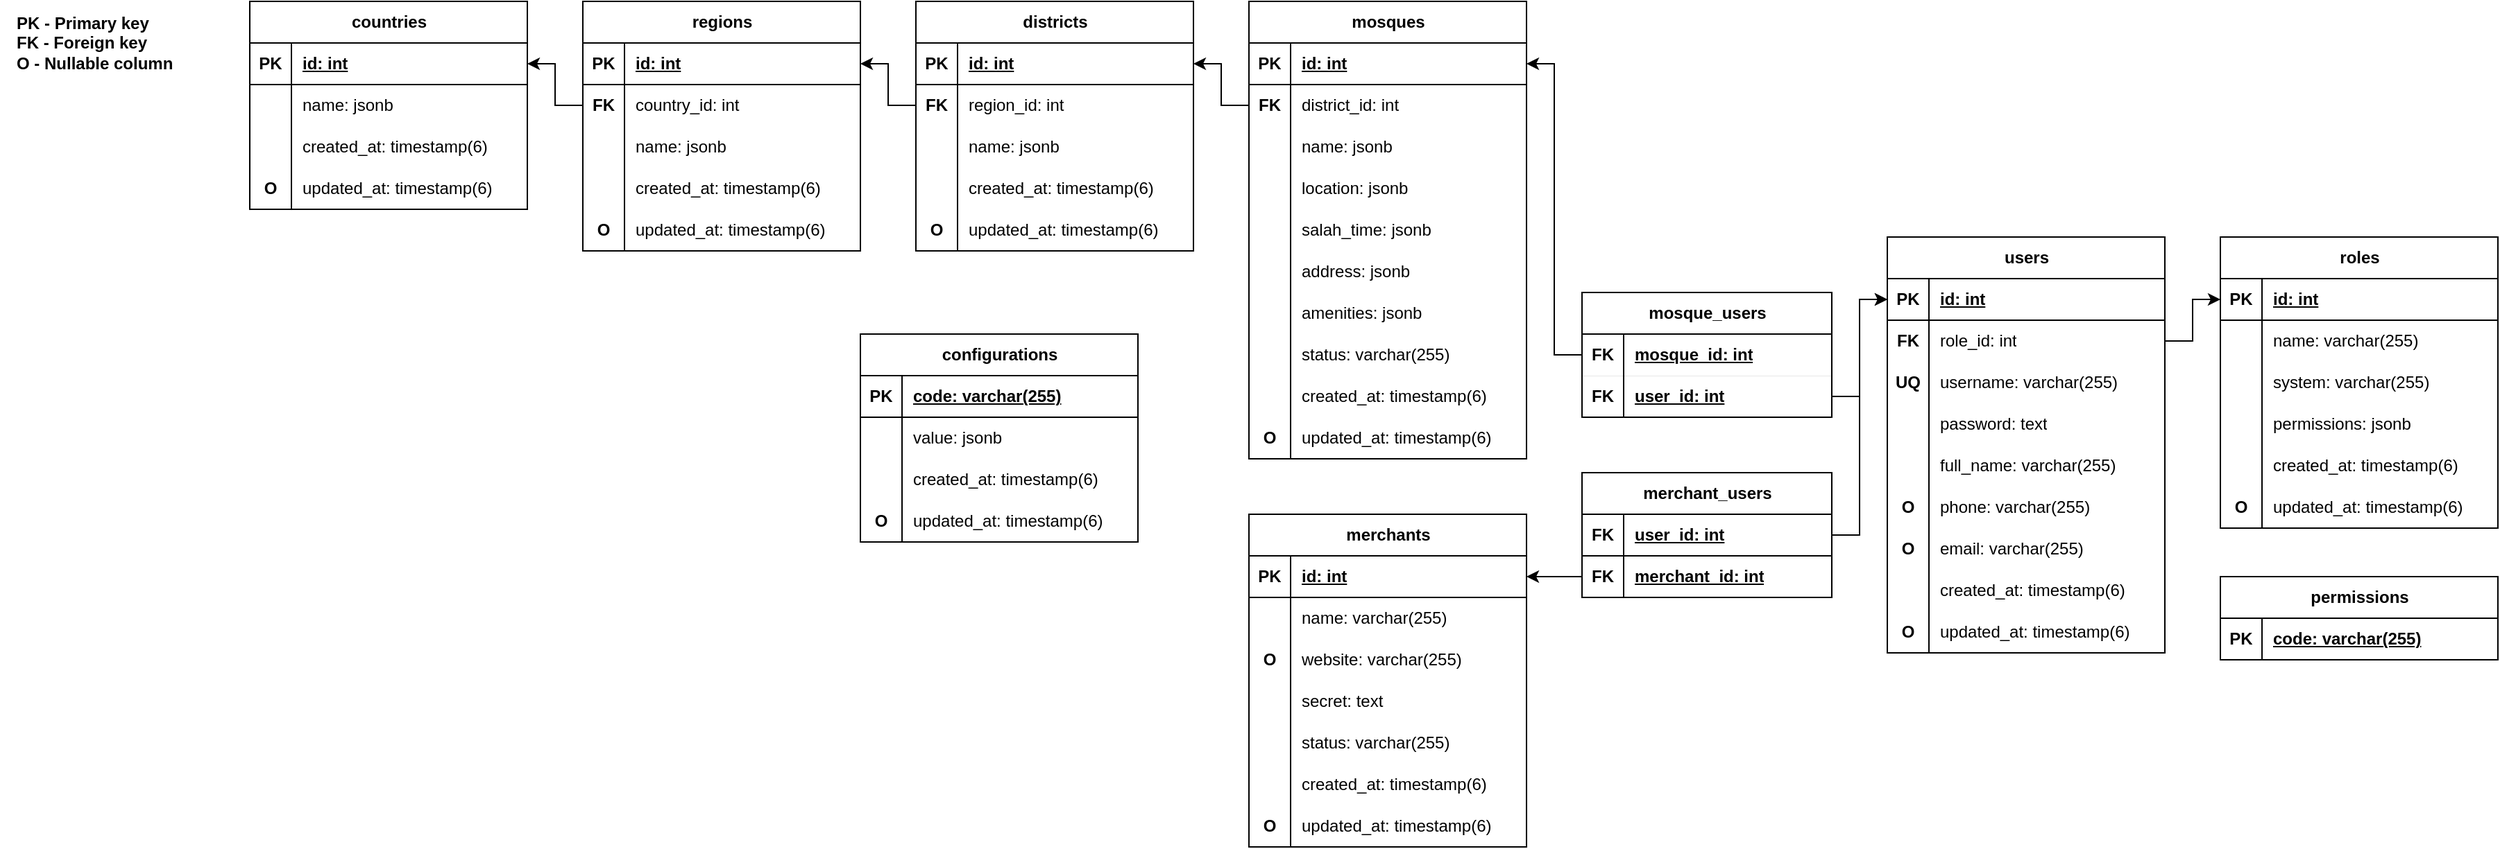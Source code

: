 <mxfile version="24.7.16" pages="3">
  <diagram name="DatabaseSchema" id="WzUOnFmFL3qH8dnvqTib">
    <mxGraphModel dx="2342" dy="785" grid="1" gridSize="10" guides="1" tooltips="1" connect="1" arrows="1" fold="1" page="1" pageScale="1" pageWidth="1169" pageHeight="827" math="0" shadow="0">
      <root>
        <mxCell id="0" />
        <mxCell id="1" parent="0" />
        <mxCell id="nkXTZ7SDxYpdGSPFOSb1-1" value="countries" style="shape=table;startSize=30;container=1;collapsible=1;childLayout=tableLayout;fixedRows=1;rowLines=0;fontStyle=1;align=center;resizeLast=1;html=1;" parent="1" vertex="1">
          <mxGeometry x="40" y="40" width="200" height="150" as="geometry" />
        </mxCell>
        <mxCell id="nkXTZ7SDxYpdGSPFOSb1-2" value="" style="shape=tableRow;horizontal=0;startSize=0;swimlaneHead=0;swimlaneBody=0;fillColor=none;collapsible=0;dropTarget=0;points=[[0,0.5],[1,0.5]];portConstraint=eastwest;top=0;left=0;right=0;bottom=1;" parent="nkXTZ7SDxYpdGSPFOSb1-1" vertex="1">
          <mxGeometry y="30" width="200" height="30" as="geometry" />
        </mxCell>
        <mxCell id="nkXTZ7SDxYpdGSPFOSb1-3" value="PK" style="shape=partialRectangle;connectable=0;fillColor=none;top=0;left=0;bottom=0;right=0;fontStyle=1;overflow=hidden;whiteSpace=wrap;html=1;" parent="nkXTZ7SDxYpdGSPFOSb1-2" vertex="1">
          <mxGeometry width="30" height="30" as="geometry">
            <mxRectangle width="30" height="30" as="alternateBounds" />
          </mxGeometry>
        </mxCell>
        <mxCell id="nkXTZ7SDxYpdGSPFOSb1-4" value="id: int" style="shape=partialRectangle;connectable=0;fillColor=none;top=0;left=0;bottom=0;right=0;align=left;spacingLeft=6;fontStyle=5;overflow=hidden;whiteSpace=wrap;html=1;" parent="nkXTZ7SDxYpdGSPFOSb1-2" vertex="1">
          <mxGeometry x="30" width="170" height="30" as="geometry">
            <mxRectangle width="170" height="30" as="alternateBounds" />
          </mxGeometry>
        </mxCell>
        <mxCell id="nkXTZ7SDxYpdGSPFOSb1-5" value="" style="shape=tableRow;horizontal=0;startSize=0;swimlaneHead=0;swimlaneBody=0;fillColor=none;collapsible=0;dropTarget=0;points=[[0,0.5],[1,0.5]];portConstraint=eastwest;top=0;left=0;right=0;bottom=0;" parent="nkXTZ7SDxYpdGSPFOSb1-1" vertex="1">
          <mxGeometry y="60" width="200" height="30" as="geometry" />
        </mxCell>
        <mxCell id="nkXTZ7SDxYpdGSPFOSb1-6" value="" style="shape=partialRectangle;connectable=0;fillColor=none;top=0;left=0;bottom=0;right=0;editable=1;overflow=hidden;whiteSpace=wrap;html=1;fontStyle=1" parent="nkXTZ7SDxYpdGSPFOSb1-5" vertex="1">
          <mxGeometry width="30" height="30" as="geometry">
            <mxRectangle width="30" height="30" as="alternateBounds" />
          </mxGeometry>
        </mxCell>
        <mxCell id="nkXTZ7SDxYpdGSPFOSb1-7" value="name: jsonb" style="shape=partialRectangle;connectable=0;fillColor=none;top=0;left=0;bottom=0;right=0;align=left;spacingLeft=6;overflow=hidden;whiteSpace=wrap;html=1;" parent="nkXTZ7SDxYpdGSPFOSb1-5" vertex="1">
          <mxGeometry x="30" width="170" height="30" as="geometry">
            <mxRectangle width="170" height="30" as="alternateBounds" />
          </mxGeometry>
        </mxCell>
        <mxCell id="nkXTZ7SDxYpdGSPFOSb1-8" value="" style="shape=tableRow;horizontal=0;startSize=0;swimlaneHead=0;swimlaneBody=0;fillColor=none;collapsible=0;dropTarget=0;points=[[0,0.5],[1,0.5]];portConstraint=eastwest;top=0;left=0;right=0;bottom=0;" parent="nkXTZ7SDxYpdGSPFOSb1-1" vertex="1">
          <mxGeometry y="90" width="200" height="30" as="geometry" />
        </mxCell>
        <mxCell id="nkXTZ7SDxYpdGSPFOSb1-9" value="" style="shape=partialRectangle;connectable=0;fillColor=none;top=0;left=0;bottom=0;right=0;editable=1;overflow=hidden;whiteSpace=wrap;html=1;fontStyle=1" parent="nkXTZ7SDxYpdGSPFOSb1-8" vertex="1">
          <mxGeometry width="30" height="30" as="geometry">
            <mxRectangle width="30" height="30" as="alternateBounds" />
          </mxGeometry>
        </mxCell>
        <mxCell id="nkXTZ7SDxYpdGSPFOSb1-10" value="created_at: timestamp(6)" style="shape=partialRectangle;connectable=0;fillColor=none;top=0;left=0;bottom=0;right=0;align=left;spacingLeft=6;overflow=hidden;whiteSpace=wrap;html=1;" parent="nkXTZ7SDxYpdGSPFOSb1-8" vertex="1">
          <mxGeometry x="30" width="170" height="30" as="geometry">
            <mxRectangle width="170" height="30" as="alternateBounds" />
          </mxGeometry>
        </mxCell>
        <mxCell id="nkXTZ7SDxYpdGSPFOSb1-11" value="" style="shape=tableRow;horizontal=0;startSize=0;swimlaneHead=0;swimlaneBody=0;fillColor=none;collapsible=0;dropTarget=0;points=[[0,0.5],[1,0.5]];portConstraint=eastwest;top=0;left=0;right=0;bottom=0;" parent="nkXTZ7SDxYpdGSPFOSb1-1" vertex="1">
          <mxGeometry y="120" width="200" height="30" as="geometry" />
        </mxCell>
        <mxCell id="nkXTZ7SDxYpdGSPFOSb1-12" value="O" style="shape=partialRectangle;connectable=0;fillColor=none;top=0;left=0;bottom=0;right=0;editable=1;overflow=hidden;whiteSpace=wrap;html=1;fontStyle=1" parent="nkXTZ7SDxYpdGSPFOSb1-11" vertex="1">
          <mxGeometry width="30" height="30" as="geometry">
            <mxRectangle width="30" height="30" as="alternateBounds" />
          </mxGeometry>
        </mxCell>
        <mxCell id="nkXTZ7SDxYpdGSPFOSb1-13" value="updated_at: timestamp(6)" style="shape=partialRectangle;connectable=0;fillColor=none;top=0;left=0;bottom=0;right=0;align=left;spacingLeft=6;overflow=hidden;whiteSpace=wrap;html=1;" parent="nkXTZ7SDxYpdGSPFOSb1-11" vertex="1">
          <mxGeometry x="30" width="170" height="30" as="geometry">
            <mxRectangle width="170" height="30" as="alternateBounds" />
          </mxGeometry>
        </mxCell>
        <mxCell id="nkXTZ7SDxYpdGSPFOSb1-14" value="regions" style="shape=table;startSize=30;container=1;collapsible=1;childLayout=tableLayout;fixedRows=1;rowLines=0;fontStyle=1;align=center;resizeLast=1;html=1;" parent="1" vertex="1">
          <mxGeometry x="280" y="40" width="200" height="180" as="geometry" />
        </mxCell>
        <mxCell id="nkXTZ7SDxYpdGSPFOSb1-15" value="" style="shape=tableRow;horizontal=0;startSize=0;swimlaneHead=0;swimlaneBody=0;fillColor=none;collapsible=0;dropTarget=0;points=[[0,0.5],[1,0.5]];portConstraint=eastwest;top=0;left=0;right=0;bottom=1;strokeColor=default;swimlaneLine=1;" parent="nkXTZ7SDxYpdGSPFOSb1-14" vertex="1">
          <mxGeometry y="30" width="200" height="30" as="geometry" />
        </mxCell>
        <mxCell id="nkXTZ7SDxYpdGSPFOSb1-16" value="PK" style="shape=partialRectangle;connectable=0;fillColor=none;top=0;left=0;bottom=0;right=0;fontStyle=1;overflow=hidden;whiteSpace=wrap;html=1;" parent="nkXTZ7SDxYpdGSPFOSb1-15" vertex="1">
          <mxGeometry width="30" height="30" as="geometry">
            <mxRectangle width="30" height="30" as="alternateBounds" />
          </mxGeometry>
        </mxCell>
        <mxCell id="nkXTZ7SDxYpdGSPFOSb1-17" value="id: int" style="shape=partialRectangle;connectable=0;fillColor=none;top=0;left=0;bottom=0;right=0;align=left;spacingLeft=6;fontStyle=5;overflow=hidden;whiteSpace=wrap;html=1;" parent="nkXTZ7SDxYpdGSPFOSb1-15" vertex="1">
          <mxGeometry x="30" width="170" height="30" as="geometry">
            <mxRectangle width="170" height="30" as="alternateBounds" />
          </mxGeometry>
        </mxCell>
        <mxCell id="nkXTZ7SDxYpdGSPFOSb1-27" value="" style="shape=tableRow;horizontal=0;startSize=0;swimlaneHead=0;swimlaneBody=0;fillColor=none;collapsible=0;dropTarget=0;points=[[0,0.5],[1,0.5]];portConstraint=eastwest;top=0;left=0;right=0;bottom=0;" parent="nkXTZ7SDxYpdGSPFOSb1-14" vertex="1">
          <mxGeometry y="60" width="200" height="30" as="geometry" />
        </mxCell>
        <mxCell id="nkXTZ7SDxYpdGSPFOSb1-28" value="FK" style="shape=partialRectangle;connectable=0;fillColor=none;top=0;left=0;bottom=0;right=0;editable=1;overflow=hidden;whiteSpace=wrap;html=1;fontStyle=1" parent="nkXTZ7SDxYpdGSPFOSb1-27" vertex="1">
          <mxGeometry width="30" height="30" as="geometry">
            <mxRectangle width="30" height="30" as="alternateBounds" />
          </mxGeometry>
        </mxCell>
        <mxCell id="nkXTZ7SDxYpdGSPFOSb1-29" value="country_id: int" style="shape=partialRectangle;connectable=0;fillColor=none;top=0;left=0;bottom=0;right=0;align=left;spacingLeft=6;overflow=hidden;whiteSpace=wrap;html=1;" parent="nkXTZ7SDxYpdGSPFOSb1-27" vertex="1">
          <mxGeometry x="30" width="170" height="30" as="geometry">
            <mxRectangle width="170" height="30" as="alternateBounds" />
          </mxGeometry>
        </mxCell>
        <mxCell id="nkXTZ7SDxYpdGSPFOSb1-18" value="" style="shape=tableRow;horizontal=0;startSize=0;swimlaneHead=0;swimlaneBody=0;fillColor=none;collapsible=0;dropTarget=0;points=[[0,0.5],[1,0.5]];portConstraint=eastwest;top=0;left=0;right=0;bottom=0;" parent="nkXTZ7SDxYpdGSPFOSb1-14" vertex="1">
          <mxGeometry y="90" width="200" height="30" as="geometry" />
        </mxCell>
        <mxCell id="nkXTZ7SDxYpdGSPFOSb1-19" value="" style="shape=partialRectangle;connectable=0;fillColor=none;top=0;left=0;bottom=0;right=0;editable=1;overflow=hidden;whiteSpace=wrap;html=1;fontStyle=1" parent="nkXTZ7SDxYpdGSPFOSb1-18" vertex="1">
          <mxGeometry width="30" height="30" as="geometry">
            <mxRectangle width="30" height="30" as="alternateBounds" />
          </mxGeometry>
        </mxCell>
        <mxCell id="nkXTZ7SDxYpdGSPFOSb1-20" value="name: jsonb" style="shape=partialRectangle;connectable=0;fillColor=none;top=0;left=0;bottom=0;right=0;align=left;spacingLeft=6;overflow=hidden;whiteSpace=wrap;html=1;" parent="nkXTZ7SDxYpdGSPFOSb1-18" vertex="1">
          <mxGeometry x="30" width="170" height="30" as="geometry">
            <mxRectangle width="170" height="30" as="alternateBounds" />
          </mxGeometry>
        </mxCell>
        <mxCell id="nkXTZ7SDxYpdGSPFOSb1-21" value="" style="shape=tableRow;horizontal=0;startSize=0;swimlaneHead=0;swimlaneBody=0;fillColor=none;collapsible=0;dropTarget=0;points=[[0,0.5],[1,0.5]];portConstraint=eastwest;top=0;left=0;right=0;bottom=0;" parent="nkXTZ7SDxYpdGSPFOSb1-14" vertex="1">
          <mxGeometry y="120" width="200" height="30" as="geometry" />
        </mxCell>
        <mxCell id="nkXTZ7SDxYpdGSPFOSb1-22" value="" style="shape=partialRectangle;connectable=0;fillColor=none;top=0;left=0;bottom=0;right=0;editable=1;overflow=hidden;whiteSpace=wrap;html=1;fontStyle=1" parent="nkXTZ7SDxYpdGSPFOSb1-21" vertex="1">
          <mxGeometry width="30" height="30" as="geometry">
            <mxRectangle width="30" height="30" as="alternateBounds" />
          </mxGeometry>
        </mxCell>
        <mxCell id="nkXTZ7SDxYpdGSPFOSb1-23" value="created_at: timestamp(6)" style="shape=partialRectangle;connectable=0;fillColor=none;top=0;left=0;bottom=0;right=0;align=left;spacingLeft=6;overflow=hidden;whiteSpace=wrap;html=1;" parent="nkXTZ7SDxYpdGSPFOSb1-21" vertex="1">
          <mxGeometry x="30" width="170" height="30" as="geometry">
            <mxRectangle width="170" height="30" as="alternateBounds" />
          </mxGeometry>
        </mxCell>
        <mxCell id="nkXTZ7SDxYpdGSPFOSb1-24" value="" style="shape=tableRow;horizontal=0;startSize=0;swimlaneHead=0;swimlaneBody=0;fillColor=none;collapsible=0;dropTarget=0;points=[[0,0.5],[1,0.5]];portConstraint=eastwest;top=0;left=0;right=0;bottom=0;" parent="nkXTZ7SDxYpdGSPFOSb1-14" vertex="1">
          <mxGeometry y="150" width="200" height="30" as="geometry" />
        </mxCell>
        <mxCell id="nkXTZ7SDxYpdGSPFOSb1-25" value="O" style="shape=partialRectangle;connectable=0;fillColor=none;top=0;left=0;bottom=0;right=0;editable=1;overflow=hidden;whiteSpace=wrap;html=1;fontStyle=1" parent="nkXTZ7SDxYpdGSPFOSb1-24" vertex="1">
          <mxGeometry width="30" height="30" as="geometry">
            <mxRectangle width="30" height="30" as="alternateBounds" />
          </mxGeometry>
        </mxCell>
        <mxCell id="nkXTZ7SDxYpdGSPFOSb1-26" value="updated_at: timestamp(6)" style="shape=partialRectangle;connectable=0;fillColor=none;top=0;left=0;bottom=0;right=0;align=left;spacingLeft=6;overflow=hidden;whiteSpace=wrap;html=1;" parent="nkXTZ7SDxYpdGSPFOSb1-24" vertex="1">
          <mxGeometry x="30" width="170" height="30" as="geometry">
            <mxRectangle width="170" height="30" as="alternateBounds" />
          </mxGeometry>
        </mxCell>
        <mxCell id="nkXTZ7SDxYpdGSPFOSb1-30" value="districts" style="shape=table;startSize=30;container=1;collapsible=1;childLayout=tableLayout;fixedRows=1;rowLines=0;fontStyle=1;align=center;resizeLast=1;html=1;" parent="1" vertex="1">
          <mxGeometry x="520" y="40" width="200" height="180" as="geometry" />
        </mxCell>
        <mxCell id="nkXTZ7SDxYpdGSPFOSb1-31" value="" style="shape=tableRow;horizontal=0;startSize=0;swimlaneHead=0;swimlaneBody=0;fillColor=none;collapsible=0;dropTarget=0;points=[[0,0.5],[1,0.5]];portConstraint=eastwest;top=0;left=0;right=0;bottom=1;" parent="nkXTZ7SDxYpdGSPFOSb1-30" vertex="1">
          <mxGeometry y="30" width="200" height="30" as="geometry" />
        </mxCell>
        <mxCell id="nkXTZ7SDxYpdGSPFOSb1-32" value="PK" style="shape=partialRectangle;connectable=0;fillColor=none;top=0;left=0;bottom=0;right=0;fontStyle=1;overflow=hidden;whiteSpace=wrap;html=1;" parent="nkXTZ7SDxYpdGSPFOSb1-31" vertex="1">
          <mxGeometry width="30" height="30" as="geometry">
            <mxRectangle width="30" height="30" as="alternateBounds" />
          </mxGeometry>
        </mxCell>
        <mxCell id="nkXTZ7SDxYpdGSPFOSb1-33" value="id: int" style="shape=partialRectangle;connectable=0;fillColor=none;top=0;left=0;bottom=0;right=0;align=left;spacingLeft=6;fontStyle=5;overflow=hidden;whiteSpace=wrap;html=1;" parent="nkXTZ7SDxYpdGSPFOSb1-31" vertex="1">
          <mxGeometry x="30" width="170" height="30" as="geometry">
            <mxRectangle width="170" height="30" as="alternateBounds" />
          </mxGeometry>
        </mxCell>
        <mxCell id="nkXTZ7SDxYpdGSPFOSb1-37" value="" style="shape=tableRow;horizontal=0;startSize=0;swimlaneHead=0;swimlaneBody=0;fillColor=none;collapsible=0;dropTarget=0;points=[[0,0.5],[1,0.5]];portConstraint=eastwest;top=0;left=0;right=0;bottom=0;" parent="nkXTZ7SDxYpdGSPFOSb1-30" vertex="1">
          <mxGeometry y="60" width="200" height="30" as="geometry" />
        </mxCell>
        <mxCell id="nkXTZ7SDxYpdGSPFOSb1-38" value="FK" style="shape=partialRectangle;connectable=0;fillColor=none;top=0;left=0;bottom=0;right=0;editable=1;overflow=hidden;whiteSpace=wrap;html=1;fontStyle=1" parent="nkXTZ7SDxYpdGSPFOSb1-37" vertex="1">
          <mxGeometry width="30" height="30" as="geometry">
            <mxRectangle width="30" height="30" as="alternateBounds" />
          </mxGeometry>
        </mxCell>
        <mxCell id="nkXTZ7SDxYpdGSPFOSb1-39" value="region_id: int" style="shape=partialRectangle;connectable=0;fillColor=none;top=0;left=0;bottom=0;right=0;align=left;spacingLeft=6;overflow=hidden;whiteSpace=wrap;html=1;" parent="nkXTZ7SDxYpdGSPFOSb1-37" vertex="1">
          <mxGeometry x="30" width="170" height="30" as="geometry">
            <mxRectangle width="170" height="30" as="alternateBounds" />
          </mxGeometry>
        </mxCell>
        <mxCell id="nkXTZ7SDxYpdGSPFOSb1-34" value="" style="shape=tableRow;horizontal=0;startSize=0;swimlaneHead=0;swimlaneBody=0;fillColor=none;collapsible=0;dropTarget=0;points=[[0,0.5],[1,0.5]];portConstraint=eastwest;top=0;left=0;right=0;bottom=0;" parent="nkXTZ7SDxYpdGSPFOSb1-30" vertex="1">
          <mxGeometry y="90" width="200" height="30" as="geometry" />
        </mxCell>
        <mxCell id="nkXTZ7SDxYpdGSPFOSb1-35" value="" style="shape=partialRectangle;connectable=0;fillColor=none;top=0;left=0;bottom=0;right=0;editable=1;overflow=hidden;whiteSpace=wrap;html=1;fontStyle=1" parent="nkXTZ7SDxYpdGSPFOSb1-34" vertex="1">
          <mxGeometry width="30" height="30" as="geometry">
            <mxRectangle width="30" height="30" as="alternateBounds" />
          </mxGeometry>
        </mxCell>
        <mxCell id="nkXTZ7SDxYpdGSPFOSb1-36" value="name: jsonb" style="shape=partialRectangle;connectable=0;fillColor=none;top=0;left=0;bottom=0;right=0;align=left;spacingLeft=6;overflow=hidden;whiteSpace=wrap;html=1;" parent="nkXTZ7SDxYpdGSPFOSb1-34" vertex="1">
          <mxGeometry x="30" width="170" height="30" as="geometry">
            <mxRectangle width="170" height="30" as="alternateBounds" />
          </mxGeometry>
        </mxCell>
        <mxCell id="nkXTZ7SDxYpdGSPFOSb1-40" value="" style="shape=tableRow;horizontal=0;startSize=0;swimlaneHead=0;swimlaneBody=0;fillColor=none;collapsible=0;dropTarget=0;points=[[0,0.5],[1,0.5]];portConstraint=eastwest;top=0;left=0;right=0;bottom=0;" parent="nkXTZ7SDxYpdGSPFOSb1-30" vertex="1">
          <mxGeometry y="120" width="200" height="30" as="geometry" />
        </mxCell>
        <mxCell id="nkXTZ7SDxYpdGSPFOSb1-41" value="" style="shape=partialRectangle;connectable=0;fillColor=none;top=0;left=0;bottom=0;right=0;editable=1;overflow=hidden;whiteSpace=wrap;html=1;fontStyle=1" parent="nkXTZ7SDxYpdGSPFOSb1-40" vertex="1">
          <mxGeometry width="30" height="30" as="geometry">
            <mxRectangle width="30" height="30" as="alternateBounds" />
          </mxGeometry>
        </mxCell>
        <mxCell id="nkXTZ7SDxYpdGSPFOSb1-42" value="created_at: timestamp(6)" style="shape=partialRectangle;connectable=0;fillColor=none;top=0;left=0;bottom=0;right=0;align=left;spacingLeft=6;overflow=hidden;whiteSpace=wrap;html=1;" parent="nkXTZ7SDxYpdGSPFOSb1-40" vertex="1">
          <mxGeometry x="30" width="170" height="30" as="geometry">
            <mxRectangle width="170" height="30" as="alternateBounds" />
          </mxGeometry>
        </mxCell>
        <mxCell id="nkXTZ7SDxYpdGSPFOSb1-43" value="" style="shape=tableRow;horizontal=0;startSize=0;swimlaneHead=0;swimlaneBody=0;fillColor=none;collapsible=0;dropTarget=0;points=[[0,0.5],[1,0.5]];portConstraint=eastwest;top=0;left=0;right=0;bottom=0;" parent="nkXTZ7SDxYpdGSPFOSb1-30" vertex="1">
          <mxGeometry y="150" width="200" height="30" as="geometry" />
        </mxCell>
        <mxCell id="nkXTZ7SDxYpdGSPFOSb1-44" value="O" style="shape=partialRectangle;connectable=0;fillColor=none;top=0;left=0;bottom=0;right=0;editable=1;overflow=hidden;whiteSpace=wrap;html=1;fontStyle=1" parent="nkXTZ7SDxYpdGSPFOSb1-43" vertex="1">
          <mxGeometry width="30" height="30" as="geometry">
            <mxRectangle width="30" height="30" as="alternateBounds" />
          </mxGeometry>
        </mxCell>
        <mxCell id="nkXTZ7SDxYpdGSPFOSb1-45" value="updated_at: timestamp(6)" style="shape=partialRectangle;connectable=0;fillColor=none;top=0;left=0;bottom=0;right=0;align=left;spacingLeft=6;overflow=hidden;whiteSpace=wrap;html=1;" parent="nkXTZ7SDxYpdGSPFOSb1-43" vertex="1">
          <mxGeometry x="30" width="170" height="30" as="geometry">
            <mxRectangle width="170" height="30" as="alternateBounds" />
          </mxGeometry>
        </mxCell>
        <mxCell id="nkXTZ7SDxYpdGSPFOSb1-46" value="mosques" style="shape=table;startSize=30;container=1;collapsible=1;childLayout=tableLayout;fixedRows=1;rowLines=0;fontStyle=1;align=center;resizeLast=1;html=1;" parent="1" vertex="1">
          <mxGeometry x="760" y="40" width="200" height="330" as="geometry" />
        </mxCell>
        <mxCell id="nkXTZ7SDxYpdGSPFOSb1-47" value="" style="shape=tableRow;horizontal=0;startSize=0;swimlaneHead=0;swimlaneBody=0;fillColor=none;collapsible=0;dropTarget=0;points=[[0,0.5],[1,0.5]];portConstraint=eastwest;top=0;left=0;right=0;bottom=1;" parent="nkXTZ7SDxYpdGSPFOSb1-46" vertex="1">
          <mxGeometry y="30" width="200" height="30" as="geometry" />
        </mxCell>
        <mxCell id="nkXTZ7SDxYpdGSPFOSb1-48" value="PK" style="shape=partialRectangle;connectable=0;fillColor=none;top=0;left=0;bottom=0;right=0;fontStyle=1;overflow=hidden;whiteSpace=wrap;html=1;" parent="nkXTZ7SDxYpdGSPFOSb1-47" vertex="1">
          <mxGeometry width="30" height="30" as="geometry">
            <mxRectangle width="30" height="30" as="alternateBounds" />
          </mxGeometry>
        </mxCell>
        <mxCell id="nkXTZ7SDxYpdGSPFOSb1-49" value="id: int" style="shape=partialRectangle;connectable=0;fillColor=none;top=0;left=0;bottom=0;right=0;align=left;spacingLeft=6;fontStyle=5;overflow=hidden;whiteSpace=wrap;html=1;" parent="nkXTZ7SDxYpdGSPFOSb1-47" vertex="1">
          <mxGeometry x="30" width="170" height="30" as="geometry">
            <mxRectangle width="170" height="30" as="alternateBounds" />
          </mxGeometry>
        </mxCell>
        <mxCell id="nkXTZ7SDxYpdGSPFOSb1-53" value="" style="shape=tableRow;horizontal=0;startSize=0;swimlaneHead=0;swimlaneBody=0;fillColor=none;collapsible=0;dropTarget=0;points=[[0,0.5],[1,0.5]];portConstraint=eastwest;top=0;left=0;right=0;bottom=0;" parent="nkXTZ7SDxYpdGSPFOSb1-46" vertex="1">
          <mxGeometry y="60" width="200" height="30" as="geometry" />
        </mxCell>
        <mxCell id="nkXTZ7SDxYpdGSPFOSb1-54" value="FK" style="shape=partialRectangle;connectable=0;fillColor=none;top=0;left=0;bottom=0;right=0;editable=1;overflow=hidden;whiteSpace=wrap;html=1;fontStyle=1" parent="nkXTZ7SDxYpdGSPFOSb1-53" vertex="1">
          <mxGeometry width="30" height="30" as="geometry">
            <mxRectangle width="30" height="30" as="alternateBounds" />
          </mxGeometry>
        </mxCell>
        <mxCell id="nkXTZ7SDxYpdGSPFOSb1-55" value="district_id: int" style="shape=partialRectangle;connectable=0;fillColor=none;top=0;left=0;bottom=0;right=0;align=left;spacingLeft=6;overflow=hidden;whiteSpace=wrap;html=1;" parent="nkXTZ7SDxYpdGSPFOSb1-53" vertex="1">
          <mxGeometry x="30" width="170" height="30" as="geometry">
            <mxRectangle width="170" height="30" as="alternateBounds" />
          </mxGeometry>
        </mxCell>
        <mxCell id="nkXTZ7SDxYpdGSPFOSb1-50" value="" style="shape=tableRow;horizontal=0;startSize=0;swimlaneHead=0;swimlaneBody=0;fillColor=none;collapsible=0;dropTarget=0;points=[[0,0.5],[1,0.5]];portConstraint=eastwest;top=0;left=0;right=0;bottom=0;" parent="nkXTZ7SDxYpdGSPFOSb1-46" vertex="1">
          <mxGeometry y="90" width="200" height="30" as="geometry" />
        </mxCell>
        <mxCell id="nkXTZ7SDxYpdGSPFOSb1-51" value="" style="shape=partialRectangle;connectable=0;fillColor=none;top=0;left=0;bottom=0;right=0;editable=1;overflow=hidden;whiteSpace=wrap;html=1;fontStyle=1" parent="nkXTZ7SDxYpdGSPFOSb1-50" vertex="1">
          <mxGeometry width="30" height="30" as="geometry">
            <mxRectangle width="30" height="30" as="alternateBounds" />
          </mxGeometry>
        </mxCell>
        <mxCell id="nkXTZ7SDxYpdGSPFOSb1-52" value="name: jsonb" style="shape=partialRectangle;connectable=0;fillColor=none;top=0;left=0;bottom=0;right=0;align=left;spacingLeft=6;overflow=hidden;whiteSpace=wrap;html=1;" parent="nkXTZ7SDxYpdGSPFOSb1-50" vertex="1">
          <mxGeometry x="30" width="170" height="30" as="geometry">
            <mxRectangle width="170" height="30" as="alternateBounds" />
          </mxGeometry>
        </mxCell>
        <mxCell id="nkXTZ7SDxYpdGSPFOSb1-67" value="" style="shape=tableRow;horizontal=0;startSize=0;swimlaneHead=0;swimlaneBody=0;fillColor=none;collapsible=0;dropTarget=0;points=[[0,0.5],[1,0.5]];portConstraint=eastwest;top=0;left=0;right=0;bottom=0;" parent="nkXTZ7SDxYpdGSPFOSb1-46" vertex="1">
          <mxGeometry y="120" width="200" height="30" as="geometry" />
        </mxCell>
        <mxCell id="nkXTZ7SDxYpdGSPFOSb1-68" value="" style="shape=partialRectangle;connectable=0;fillColor=none;top=0;left=0;bottom=0;right=0;editable=1;overflow=hidden;whiteSpace=wrap;html=1;fontStyle=1" parent="nkXTZ7SDxYpdGSPFOSb1-67" vertex="1">
          <mxGeometry width="30" height="30" as="geometry">
            <mxRectangle width="30" height="30" as="alternateBounds" />
          </mxGeometry>
        </mxCell>
        <mxCell id="nkXTZ7SDxYpdGSPFOSb1-69" value="location: jsonb" style="shape=partialRectangle;connectable=0;fillColor=none;top=0;left=0;bottom=0;right=0;align=left;spacingLeft=6;overflow=hidden;whiteSpace=wrap;html=1;" parent="nkXTZ7SDxYpdGSPFOSb1-67" vertex="1">
          <mxGeometry x="30" width="170" height="30" as="geometry">
            <mxRectangle width="170" height="30" as="alternateBounds" />
          </mxGeometry>
        </mxCell>
        <mxCell id="nkXTZ7SDxYpdGSPFOSb1-70" value="" style="shape=tableRow;horizontal=0;startSize=0;swimlaneHead=0;swimlaneBody=0;fillColor=none;collapsible=0;dropTarget=0;points=[[0,0.5],[1,0.5]];portConstraint=eastwest;top=0;left=0;right=0;bottom=0;" parent="nkXTZ7SDxYpdGSPFOSb1-46" vertex="1">
          <mxGeometry y="150" width="200" height="30" as="geometry" />
        </mxCell>
        <mxCell id="nkXTZ7SDxYpdGSPFOSb1-71" value="" style="shape=partialRectangle;connectable=0;fillColor=none;top=0;left=0;bottom=0;right=0;editable=1;overflow=hidden;whiteSpace=wrap;html=1;fontStyle=1" parent="nkXTZ7SDxYpdGSPFOSb1-70" vertex="1">
          <mxGeometry width="30" height="30" as="geometry">
            <mxRectangle width="30" height="30" as="alternateBounds" />
          </mxGeometry>
        </mxCell>
        <mxCell id="nkXTZ7SDxYpdGSPFOSb1-72" value="salah_time: jsonb" style="shape=partialRectangle;connectable=0;fillColor=none;top=0;left=0;bottom=0;right=0;align=left;spacingLeft=6;overflow=hidden;whiteSpace=wrap;html=1;" parent="nkXTZ7SDxYpdGSPFOSb1-70" vertex="1">
          <mxGeometry x="30" width="170" height="30" as="geometry">
            <mxRectangle width="170" height="30" as="alternateBounds" />
          </mxGeometry>
        </mxCell>
        <mxCell id="nkXTZ7SDxYpdGSPFOSb1-73" value="" style="shape=tableRow;horizontal=0;startSize=0;swimlaneHead=0;swimlaneBody=0;fillColor=none;collapsible=0;dropTarget=0;points=[[0,0.5],[1,0.5]];portConstraint=eastwest;top=0;left=0;right=0;bottom=0;" parent="nkXTZ7SDxYpdGSPFOSb1-46" vertex="1">
          <mxGeometry y="180" width="200" height="30" as="geometry" />
        </mxCell>
        <mxCell id="nkXTZ7SDxYpdGSPFOSb1-74" value="" style="shape=partialRectangle;connectable=0;fillColor=none;top=0;left=0;bottom=0;right=0;editable=1;overflow=hidden;whiteSpace=wrap;html=1;fontStyle=1" parent="nkXTZ7SDxYpdGSPFOSb1-73" vertex="1">
          <mxGeometry width="30" height="30" as="geometry">
            <mxRectangle width="30" height="30" as="alternateBounds" />
          </mxGeometry>
        </mxCell>
        <mxCell id="nkXTZ7SDxYpdGSPFOSb1-75" value="address: jsonb" style="shape=partialRectangle;connectable=0;fillColor=none;top=0;left=0;bottom=0;right=0;align=left;spacingLeft=6;overflow=hidden;whiteSpace=wrap;html=1;" parent="nkXTZ7SDxYpdGSPFOSb1-73" vertex="1">
          <mxGeometry x="30" width="170" height="30" as="geometry">
            <mxRectangle width="170" height="30" as="alternateBounds" />
          </mxGeometry>
        </mxCell>
        <mxCell id="nkXTZ7SDxYpdGSPFOSb1-76" value="" style="shape=tableRow;horizontal=0;startSize=0;swimlaneHead=0;swimlaneBody=0;fillColor=none;collapsible=0;dropTarget=0;points=[[0,0.5],[1,0.5]];portConstraint=eastwest;top=0;left=0;right=0;bottom=0;" parent="nkXTZ7SDxYpdGSPFOSb1-46" vertex="1">
          <mxGeometry y="210" width="200" height="30" as="geometry" />
        </mxCell>
        <mxCell id="nkXTZ7SDxYpdGSPFOSb1-77" value="" style="shape=partialRectangle;connectable=0;fillColor=none;top=0;left=0;bottom=0;right=0;editable=1;overflow=hidden;whiteSpace=wrap;html=1;fontStyle=1" parent="nkXTZ7SDxYpdGSPFOSb1-76" vertex="1">
          <mxGeometry width="30" height="30" as="geometry">
            <mxRectangle width="30" height="30" as="alternateBounds" />
          </mxGeometry>
        </mxCell>
        <mxCell id="nkXTZ7SDxYpdGSPFOSb1-78" value="amenities: jsonb" style="shape=partialRectangle;connectable=0;fillColor=none;top=0;left=0;bottom=0;right=0;align=left;spacingLeft=6;overflow=hidden;whiteSpace=wrap;html=1;" parent="nkXTZ7SDxYpdGSPFOSb1-76" vertex="1">
          <mxGeometry x="30" width="170" height="30" as="geometry">
            <mxRectangle width="170" height="30" as="alternateBounds" />
          </mxGeometry>
        </mxCell>
        <mxCell id="9ZrxT05OG71hinJVCdcv-7" value="" style="shape=tableRow;horizontal=0;startSize=0;swimlaneHead=0;swimlaneBody=0;fillColor=none;collapsible=0;dropTarget=0;points=[[0,0.5],[1,0.5]];portConstraint=eastwest;top=0;left=0;right=0;bottom=0;" vertex="1" parent="nkXTZ7SDxYpdGSPFOSb1-46">
          <mxGeometry y="240" width="200" height="30" as="geometry" />
        </mxCell>
        <mxCell id="9ZrxT05OG71hinJVCdcv-8" value="" style="shape=partialRectangle;connectable=0;fillColor=none;top=0;left=0;bottom=0;right=0;editable=1;overflow=hidden;whiteSpace=wrap;html=1;fontStyle=1" vertex="1" parent="9ZrxT05OG71hinJVCdcv-7">
          <mxGeometry width="30" height="30" as="geometry">
            <mxRectangle width="30" height="30" as="alternateBounds" />
          </mxGeometry>
        </mxCell>
        <mxCell id="9ZrxT05OG71hinJVCdcv-9" value="status: varchar(255)" style="shape=partialRectangle;connectable=0;fillColor=none;top=0;left=0;bottom=0;right=0;align=left;spacingLeft=6;overflow=hidden;whiteSpace=wrap;html=1;" vertex="1" parent="9ZrxT05OG71hinJVCdcv-7">
          <mxGeometry x="30" width="170" height="30" as="geometry">
            <mxRectangle width="170" height="30" as="alternateBounds" />
          </mxGeometry>
        </mxCell>
        <mxCell id="nkXTZ7SDxYpdGSPFOSb1-56" value="" style="shape=tableRow;horizontal=0;startSize=0;swimlaneHead=0;swimlaneBody=0;fillColor=none;collapsible=0;dropTarget=0;points=[[0,0.5],[1,0.5]];portConstraint=eastwest;top=0;left=0;right=0;bottom=0;" parent="nkXTZ7SDxYpdGSPFOSb1-46" vertex="1">
          <mxGeometry y="270" width="200" height="30" as="geometry" />
        </mxCell>
        <mxCell id="nkXTZ7SDxYpdGSPFOSb1-57" value="" style="shape=partialRectangle;connectable=0;fillColor=none;top=0;left=0;bottom=0;right=0;editable=1;overflow=hidden;whiteSpace=wrap;html=1;fontStyle=1" parent="nkXTZ7SDxYpdGSPFOSb1-56" vertex="1">
          <mxGeometry width="30" height="30" as="geometry">
            <mxRectangle width="30" height="30" as="alternateBounds" />
          </mxGeometry>
        </mxCell>
        <mxCell id="nkXTZ7SDxYpdGSPFOSb1-58" value="created_at: timestamp(6)" style="shape=partialRectangle;connectable=0;fillColor=none;top=0;left=0;bottom=0;right=0;align=left;spacingLeft=6;overflow=hidden;whiteSpace=wrap;html=1;" parent="nkXTZ7SDxYpdGSPFOSb1-56" vertex="1">
          <mxGeometry x="30" width="170" height="30" as="geometry">
            <mxRectangle width="170" height="30" as="alternateBounds" />
          </mxGeometry>
        </mxCell>
        <mxCell id="nkXTZ7SDxYpdGSPFOSb1-59" value="" style="shape=tableRow;horizontal=0;startSize=0;swimlaneHead=0;swimlaneBody=0;fillColor=none;collapsible=0;dropTarget=0;points=[[0,0.5],[1,0.5]];portConstraint=eastwest;top=0;left=0;right=0;bottom=0;" parent="nkXTZ7SDxYpdGSPFOSb1-46" vertex="1">
          <mxGeometry y="300" width="200" height="30" as="geometry" />
        </mxCell>
        <mxCell id="nkXTZ7SDxYpdGSPFOSb1-60" value="O" style="shape=partialRectangle;connectable=0;fillColor=none;top=0;left=0;bottom=0;right=0;editable=1;overflow=hidden;whiteSpace=wrap;html=1;fontStyle=1" parent="nkXTZ7SDxYpdGSPFOSb1-59" vertex="1">
          <mxGeometry width="30" height="30" as="geometry">
            <mxRectangle width="30" height="30" as="alternateBounds" />
          </mxGeometry>
        </mxCell>
        <mxCell id="nkXTZ7SDxYpdGSPFOSb1-61" value="updated_at: timestamp(6)" style="shape=partialRectangle;connectable=0;fillColor=none;top=0;left=0;bottom=0;right=0;align=left;spacingLeft=6;overflow=hidden;whiteSpace=wrap;html=1;" parent="nkXTZ7SDxYpdGSPFOSb1-59" vertex="1">
          <mxGeometry x="30" width="170" height="30" as="geometry">
            <mxRectangle width="170" height="30" as="alternateBounds" />
          </mxGeometry>
        </mxCell>
        <mxCell id="nkXTZ7SDxYpdGSPFOSb1-79" style="edgeStyle=orthogonalEdgeStyle;rounded=0;orthogonalLoop=1;jettySize=auto;html=1;exitX=0;exitY=0.5;exitDx=0;exitDy=0;" parent="1" source="nkXTZ7SDxYpdGSPFOSb1-53" target="nkXTZ7SDxYpdGSPFOSb1-31" edge="1">
          <mxGeometry relative="1" as="geometry" />
        </mxCell>
        <mxCell id="nkXTZ7SDxYpdGSPFOSb1-80" style="edgeStyle=orthogonalEdgeStyle;rounded=0;orthogonalLoop=1;jettySize=auto;html=1;exitX=0;exitY=0.5;exitDx=0;exitDy=0;" parent="1" source="nkXTZ7SDxYpdGSPFOSb1-37" target="nkXTZ7SDxYpdGSPFOSb1-15" edge="1">
          <mxGeometry relative="1" as="geometry" />
        </mxCell>
        <mxCell id="nkXTZ7SDxYpdGSPFOSb1-81" style="edgeStyle=orthogonalEdgeStyle;rounded=0;orthogonalLoop=1;jettySize=auto;html=1;exitX=0;exitY=0.5;exitDx=0;exitDy=0;" parent="1" source="nkXTZ7SDxYpdGSPFOSb1-27" target="nkXTZ7SDxYpdGSPFOSb1-2" edge="1">
          <mxGeometry relative="1" as="geometry" />
        </mxCell>
        <mxCell id="LUD1m7woFFvGLrveMMOo-1" value="users" style="shape=table;startSize=30;container=1;collapsible=1;childLayout=tableLayout;fixedRows=1;rowLines=0;fontStyle=1;align=center;resizeLast=1;html=1;" parent="1" vertex="1">
          <mxGeometry x="1220" y="210" width="200" height="300" as="geometry" />
        </mxCell>
        <mxCell id="LUD1m7woFFvGLrveMMOo-2" value="" style="shape=tableRow;horizontal=0;startSize=0;swimlaneHead=0;swimlaneBody=0;fillColor=none;collapsible=0;dropTarget=0;points=[[0,0.5],[1,0.5]];portConstraint=eastwest;top=0;left=0;right=0;bottom=1;" parent="LUD1m7woFFvGLrveMMOo-1" vertex="1">
          <mxGeometry y="30" width="200" height="30" as="geometry" />
        </mxCell>
        <mxCell id="LUD1m7woFFvGLrveMMOo-3" value="PK" style="shape=partialRectangle;connectable=0;fillColor=none;top=0;left=0;bottom=0;right=0;fontStyle=1;overflow=hidden;whiteSpace=wrap;html=1;" parent="LUD1m7woFFvGLrveMMOo-2" vertex="1">
          <mxGeometry width="30" height="30" as="geometry">
            <mxRectangle width="30" height="30" as="alternateBounds" />
          </mxGeometry>
        </mxCell>
        <mxCell id="LUD1m7woFFvGLrveMMOo-4" value="id: int" style="shape=partialRectangle;connectable=0;fillColor=none;top=0;left=0;bottom=0;right=0;align=left;spacingLeft=6;fontStyle=5;overflow=hidden;whiteSpace=wrap;html=1;" parent="LUD1m7woFFvGLrveMMOo-2" vertex="1">
          <mxGeometry x="30" width="170" height="30" as="geometry">
            <mxRectangle width="170" height="30" as="alternateBounds" />
          </mxGeometry>
        </mxCell>
        <mxCell id="LUD1m7woFFvGLrveMMOo-140" value="" style="shape=tableRow;horizontal=0;startSize=0;swimlaneHead=0;swimlaneBody=0;fillColor=none;collapsible=0;dropTarget=0;points=[[0,0.5],[1,0.5]];portConstraint=eastwest;top=0;left=0;right=0;bottom=0;" parent="LUD1m7woFFvGLrveMMOo-1" vertex="1">
          <mxGeometry y="60" width="200" height="30" as="geometry" />
        </mxCell>
        <mxCell id="LUD1m7woFFvGLrveMMOo-141" value="FK" style="shape=partialRectangle;connectable=0;fillColor=none;top=0;left=0;bottom=0;right=0;editable=1;overflow=hidden;whiteSpace=wrap;html=1;fontStyle=1" parent="LUD1m7woFFvGLrveMMOo-140" vertex="1">
          <mxGeometry width="30" height="30" as="geometry">
            <mxRectangle width="30" height="30" as="alternateBounds" />
          </mxGeometry>
        </mxCell>
        <mxCell id="LUD1m7woFFvGLrveMMOo-142" value="role_id: int" style="shape=partialRectangle;connectable=0;fillColor=none;top=0;left=0;bottom=0;right=0;align=left;spacingLeft=6;overflow=hidden;whiteSpace=wrap;html=1;" parent="LUD1m7woFFvGLrveMMOo-140" vertex="1">
          <mxGeometry x="30" width="170" height="30" as="geometry">
            <mxRectangle width="170" height="30" as="alternateBounds" />
          </mxGeometry>
        </mxCell>
        <mxCell id="LUD1m7woFFvGLrveMMOo-5" value="" style="shape=tableRow;horizontal=0;startSize=0;swimlaneHead=0;swimlaneBody=0;fillColor=none;collapsible=0;dropTarget=0;points=[[0,0.5],[1,0.5]];portConstraint=eastwest;top=0;left=0;right=0;bottom=0;" parent="LUD1m7woFFvGLrveMMOo-1" vertex="1">
          <mxGeometry y="90" width="200" height="30" as="geometry" />
        </mxCell>
        <mxCell id="LUD1m7woFFvGLrveMMOo-6" value="UQ" style="shape=partialRectangle;connectable=0;fillColor=none;top=0;left=0;bottom=0;right=0;editable=1;overflow=hidden;whiteSpace=wrap;html=1;fontStyle=1" parent="LUD1m7woFFvGLrveMMOo-5" vertex="1">
          <mxGeometry width="30" height="30" as="geometry">
            <mxRectangle width="30" height="30" as="alternateBounds" />
          </mxGeometry>
        </mxCell>
        <mxCell id="LUD1m7woFFvGLrveMMOo-7" value="username: varchar(255)" style="shape=partialRectangle;connectable=0;fillColor=none;top=0;left=0;bottom=0;right=0;align=left;spacingLeft=6;overflow=hidden;whiteSpace=wrap;html=1;" parent="LUD1m7woFFvGLrveMMOo-5" vertex="1">
          <mxGeometry x="30" width="170" height="30" as="geometry">
            <mxRectangle width="170" height="30" as="alternateBounds" />
          </mxGeometry>
        </mxCell>
        <mxCell id="LUD1m7woFFvGLrveMMOo-8" value="" style="shape=tableRow;horizontal=0;startSize=0;swimlaneHead=0;swimlaneBody=0;fillColor=none;collapsible=0;dropTarget=0;points=[[0,0.5],[1,0.5]];portConstraint=eastwest;top=0;left=0;right=0;bottom=0;" parent="LUD1m7woFFvGLrveMMOo-1" vertex="1">
          <mxGeometry y="120" width="200" height="30" as="geometry" />
        </mxCell>
        <mxCell id="LUD1m7woFFvGLrveMMOo-9" value="" style="shape=partialRectangle;connectable=0;fillColor=none;top=0;left=0;bottom=0;right=0;editable=1;overflow=hidden;whiteSpace=wrap;html=1;" parent="LUD1m7woFFvGLrveMMOo-8" vertex="1">
          <mxGeometry width="30" height="30" as="geometry">
            <mxRectangle width="30" height="30" as="alternateBounds" />
          </mxGeometry>
        </mxCell>
        <mxCell id="LUD1m7woFFvGLrveMMOo-10" value="password: text" style="shape=partialRectangle;connectable=0;fillColor=none;top=0;left=0;bottom=0;right=0;align=left;spacingLeft=6;overflow=hidden;whiteSpace=wrap;html=1;" parent="LUD1m7woFFvGLrveMMOo-8" vertex="1">
          <mxGeometry x="30" width="170" height="30" as="geometry">
            <mxRectangle width="170" height="30" as="alternateBounds" />
          </mxGeometry>
        </mxCell>
        <mxCell id="LUD1m7woFFvGLrveMMOo-11" value="" style="shape=tableRow;horizontal=0;startSize=0;swimlaneHead=0;swimlaneBody=0;fillColor=none;collapsible=0;dropTarget=0;points=[[0,0.5],[1,0.5]];portConstraint=eastwest;top=0;left=0;right=0;bottom=0;" parent="LUD1m7woFFvGLrveMMOo-1" vertex="1">
          <mxGeometry y="150" width="200" height="30" as="geometry" />
        </mxCell>
        <mxCell id="LUD1m7woFFvGLrveMMOo-12" value="" style="shape=partialRectangle;connectable=0;fillColor=none;top=0;left=0;bottom=0;right=0;editable=1;overflow=hidden;whiteSpace=wrap;html=1;" parent="LUD1m7woFFvGLrveMMOo-11" vertex="1">
          <mxGeometry width="30" height="30" as="geometry">
            <mxRectangle width="30" height="30" as="alternateBounds" />
          </mxGeometry>
        </mxCell>
        <mxCell id="LUD1m7woFFvGLrveMMOo-13" value="full_name: varchar(255)" style="shape=partialRectangle;connectable=0;fillColor=none;top=0;left=0;bottom=0;right=0;align=left;spacingLeft=6;overflow=hidden;whiteSpace=wrap;html=1;" parent="LUD1m7woFFvGLrveMMOo-11" vertex="1">
          <mxGeometry x="30" width="170" height="30" as="geometry">
            <mxRectangle width="170" height="30" as="alternateBounds" />
          </mxGeometry>
        </mxCell>
        <mxCell id="LUD1m7woFFvGLrveMMOo-27" value="" style="shape=tableRow;horizontal=0;startSize=0;swimlaneHead=0;swimlaneBody=0;fillColor=none;collapsible=0;dropTarget=0;points=[[0,0.5],[1,0.5]];portConstraint=eastwest;top=0;left=0;right=0;bottom=0;" parent="LUD1m7woFFvGLrveMMOo-1" vertex="1">
          <mxGeometry y="180" width="200" height="30" as="geometry" />
        </mxCell>
        <mxCell id="LUD1m7woFFvGLrveMMOo-28" value="O" style="shape=partialRectangle;connectable=0;fillColor=none;top=0;left=0;bottom=0;right=0;editable=1;overflow=hidden;whiteSpace=wrap;html=1;fontStyle=1" parent="LUD1m7woFFvGLrveMMOo-27" vertex="1">
          <mxGeometry width="30" height="30" as="geometry">
            <mxRectangle width="30" height="30" as="alternateBounds" />
          </mxGeometry>
        </mxCell>
        <mxCell id="LUD1m7woFFvGLrveMMOo-29" value="phone: varchar(255)" style="shape=partialRectangle;connectable=0;fillColor=none;top=0;left=0;bottom=0;right=0;align=left;spacingLeft=6;overflow=hidden;whiteSpace=wrap;html=1;" parent="LUD1m7woFFvGLrveMMOo-27" vertex="1">
          <mxGeometry x="30" width="170" height="30" as="geometry">
            <mxRectangle width="170" height="30" as="alternateBounds" />
          </mxGeometry>
        </mxCell>
        <mxCell id="LUD1m7woFFvGLrveMMOo-30" value="" style="shape=tableRow;horizontal=0;startSize=0;swimlaneHead=0;swimlaneBody=0;fillColor=none;collapsible=0;dropTarget=0;points=[[0,0.5],[1,0.5]];portConstraint=eastwest;top=0;left=0;right=0;bottom=0;" parent="LUD1m7woFFvGLrveMMOo-1" vertex="1">
          <mxGeometry y="210" width="200" height="30" as="geometry" />
        </mxCell>
        <mxCell id="LUD1m7woFFvGLrveMMOo-31" value="O" style="shape=partialRectangle;connectable=0;fillColor=none;top=0;left=0;bottom=0;right=0;editable=1;overflow=hidden;whiteSpace=wrap;html=1;fontStyle=1" parent="LUD1m7woFFvGLrveMMOo-30" vertex="1">
          <mxGeometry width="30" height="30" as="geometry">
            <mxRectangle width="30" height="30" as="alternateBounds" />
          </mxGeometry>
        </mxCell>
        <mxCell id="LUD1m7woFFvGLrveMMOo-32" value="email: varchar(255)" style="shape=partialRectangle;connectable=0;fillColor=none;top=0;left=0;bottom=0;right=0;align=left;spacingLeft=6;overflow=hidden;whiteSpace=wrap;html=1;" parent="LUD1m7woFFvGLrveMMOo-30" vertex="1">
          <mxGeometry x="30" width="170" height="30" as="geometry">
            <mxRectangle width="170" height="30" as="alternateBounds" />
          </mxGeometry>
        </mxCell>
        <mxCell id="LUD1m7woFFvGLrveMMOo-41" value="" style="shape=tableRow;horizontal=0;startSize=0;swimlaneHead=0;swimlaneBody=0;fillColor=none;collapsible=0;dropTarget=0;points=[[0,0.5],[1,0.5]];portConstraint=eastwest;top=0;left=0;right=0;bottom=0;" parent="LUD1m7woFFvGLrveMMOo-1" vertex="1">
          <mxGeometry y="240" width="200" height="30" as="geometry" />
        </mxCell>
        <mxCell id="LUD1m7woFFvGLrveMMOo-42" value="" style="shape=partialRectangle;connectable=0;fillColor=none;top=0;left=0;bottom=0;right=0;editable=1;overflow=hidden;whiteSpace=wrap;html=1;fontStyle=1" parent="LUD1m7woFFvGLrveMMOo-41" vertex="1">
          <mxGeometry width="30" height="30" as="geometry">
            <mxRectangle width="30" height="30" as="alternateBounds" />
          </mxGeometry>
        </mxCell>
        <mxCell id="LUD1m7woFFvGLrveMMOo-43" value="created_at: timestamp(6)" style="shape=partialRectangle;connectable=0;fillColor=none;top=0;left=0;bottom=0;right=0;align=left;spacingLeft=6;overflow=hidden;whiteSpace=wrap;html=1;" parent="LUD1m7woFFvGLrveMMOo-41" vertex="1">
          <mxGeometry x="30" width="170" height="30" as="geometry">
            <mxRectangle width="170" height="30" as="alternateBounds" />
          </mxGeometry>
        </mxCell>
        <mxCell id="LUD1m7woFFvGLrveMMOo-44" value="" style="shape=tableRow;horizontal=0;startSize=0;swimlaneHead=0;swimlaneBody=0;fillColor=none;collapsible=0;dropTarget=0;points=[[0,0.5],[1,0.5]];portConstraint=eastwest;top=0;left=0;right=0;bottom=0;" parent="LUD1m7woFFvGLrveMMOo-1" vertex="1">
          <mxGeometry y="270" width="200" height="30" as="geometry" />
        </mxCell>
        <mxCell id="LUD1m7woFFvGLrveMMOo-45" value="O" style="shape=partialRectangle;connectable=0;fillColor=none;top=0;left=0;bottom=0;right=0;editable=1;overflow=hidden;whiteSpace=wrap;html=1;fontStyle=1" parent="LUD1m7woFFvGLrveMMOo-44" vertex="1">
          <mxGeometry width="30" height="30" as="geometry">
            <mxRectangle width="30" height="30" as="alternateBounds" />
          </mxGeometry>
        </mxCell>
        <mxCell id="LUD1m7woFFvGLrveMMOo-46" value="updated_at: timestamp(6)" style="shape=partialRectangle;connectable=0;fillColor=none;top=0;left=0;bottom=0;right=0;align=left;spacingLeft=6;overflow=hidden;whiteSpace=wrap;html=1;" parent="LUD1m7woFFvGLrveMMOo-44" vertex="1">
          <mxGeometry x="30" width="170" height="30" as="geometry">
            <mxRectangle width="170" height="30" as="alternateBounds" />
          </mxGeometry>
        </mxCell>
        <mxCell id="LUD1m7woFFvGLrveMMOo-47" value="roles" style="shape=table;startSize=30;container=1;collapsible=1;childLayout=tableLayout;fixedRows=1;rowLines=0;fontStyle=1;align=center;resizeLast=1;html=1;" parent="1" vertex="1">
          <mxGeometry x="1460" y="210" width="200" height="210" as="geometry" />
        </mxCell>
        <mxCell id="LUD1m7woFFvGLrveMMOo-48" value="" style="shape=tableRow;horizontal=0;startSize=0;swimlaneHead=0;swimlaneBody=0;fillColor=none;collapsible=0;dropTarget=0;points=[[0,0.5],[1,0.5]];portConstraint=eastwest;top=0;left=0;right=0;bottom=1;" parent="LUD1m7woFFvGLrveMMOo-47" vertex="1">
          <mxGeometry y="30" width="200" height="30" as="geometry" />
        </mxCell>
        <mxCell id="LUD1m7woFFvGLrveMMOo-49" value="PK" style="shape=partialRectangle;connectable=0;fillColor=none;top=0;left=0;bottom=0;right=0;fontStyle=1;overflow=hidden;whiteSpace=wrap;html=1;" parent="LUD1m7woFFvGLrveMMOo-48" vertex="1">
          <mxGeometry width="30" height="30" as="geometry">
            <mxRectangle width="30" height="30" as="alternateBounds" />
          </mxGeometry>
        </mxCell>
        <mxCell id="LUD1m7woFFvGLrveMMOo-50" value="id: int" style="shape=partialRectangle;connectable=0;fillColor=none;top=0;left=0;bottom=0;right=0;align=left;spacingLeft=6;fontStyle=5;overflow=hidden;whiteSpace=wrap;html=1;" parent="LUD1m7woFFvGLrveMMOo-48" vertex="1">
          <mxGeometry x="30" width="170" height="30" as="geometry">
            <mxRectangle width="170" height="30" as="alternateBounds" />
          </mxGeometry>
        </mxCell>
        <mxCell id="LUD1m7woFFvGLrveMMOo-54" value="" style="shape=tableRow;horizontal=0;startSize=0;swimlaneHead=0;swimlaneBody=0;fillColor=none;collapsible=0;dropTarget=0;points=[[0,0.5],[1,0.5]];portConstraint=eastwest;top=0;left=0;right=0;bottom=0;" parent="LUD1m7woFFvGLrveMMOo-47" vertex="1">
          <mxGeometry y="60" width="200" height="30" as="geometry" />
        </mxCell>
        <mxCell id="LUD1m7woFFvGLrveMMOo-55" value="" style="shape=partialRectangle;connectable=0;fillColor=none;top=0;left=0;bottom=0;right=0;editable=1;overflow=hidden;whiteSpace=wrap;html=1;fontStyle=1" parent="LUD1m7woFFvGLrveMMOo-54" vertex="1">
          <mxGeometry width="30" height="30" as="geometry">
            <mxRectangle width="30" height="30" as="alternateBounds" />
          </mxGeometry>
        </mxCell>
        <mxCell id="LUD1m7woFFvGLrveMMOo-56" value="name: varchar(255)" style="shape=partialRectangle;connectable=0;fillColor=none;top=0;left=0;bottom=0;right=0;align=left;spacingLeft=6;overflow=hidden;whiteSpace=wrap;html=1;" parent="LUD1m7woFFvGLrveMMOo-54" vertex="1">
          <mxGeometry x="30" width="170" height="30" as="geometry">
            <mxRectangle width="170" height="30" as="alternateBounds" />
          </mxGeometry>
        </mxCell>
        <mxCell id="LUD1m7woFFvGLrveMMOo-146" value="" style="shape=tableRow;horizontal=0;startSize=0;swimlaneHead=0;swimlaneBody=0;fillColor=none;collapsible=0;dropTarget=0;points=[[0,0.5],[1,0.5]];portConstraint=eastwest;top=0;left=0;right=0;bottom=0;" parent="LUD1m7woFFvGLrveMMOo-47" vertex="1">
          <mxGeometry y="90" width="200" height="30" as="geometry" />
        </mxCell>
        <mxCell id="LUD1m7woFFvGLrveMMOo-147" value="" style="shape=partialRectangle;connectable=0;fillColor=none;top=0;left=0;bottom=0;right=0;editable=1;overflow=hidden;whiteSpace=wrap;html=1;fontStyle=1" parent="LUD1m7woFFvGLrveMMOo-146" vertex="1">
          <mxGeometry width="30" height="30" as="geometry">
            <mxRectangle width="30" height="30" as="alternateBounds" />
          </mxGeometry>
        </mxCell>
        <mxCell id="LUD1m7woFFvGLrveMMOo-148" value="system: varchar(255)" style="shape=partialRectangle;connectable=0;fillColor=none;top=0;left=0;bottom=0;right=0;align=left;spacingLeft=6;overflow=hidden;whiteSpace=wrap;html=1;" parent="LUD1m7woFFvGLrveMMOo-146" vertex="1">
          <mxGeometry x="30" width="170" height="30" as="geometry">
            <mxRectangle width="170" height="30" as="alternateBounds" />
          </mxGeometry>
        </mxCell>
        <mxCell id="LUD1m7woFFvGLrveMMOo-57" value="" style="shape=tableRow;horizontal=0;startSize=0;swimlaneHead=0;swimlaneBody=0;fillColor=none;collapsible=0;dropTarget=0;points=[[0,0.5],[1,0.5]];portConstraint=eastwest;top=0;left=0;right=0;bottom=0;" parent="LUD1m7woFFvGLrveMMOo-47" vertex="1">
          <mxGeometry y="120" width="200" height="30" as="geometry" />
        </mxCell>
        <mxCell id="LUD1m7woFFvGLrveMMOo-58" value="" style="shape=partialRectangle;connectable=0;fillColor=none;top=0;left=0;bottom=0;right=0;editable=1;overflow=hidden;whiteSpace=wrap;html=1;fontStyle=1" parent="LUD1m7woFFvGLrveMMOo-57" vertex="1">
          <mxGeometry width="30" height="30" as="geometry">
            <mxRectangle width="30" height="30" as="alternateBounds" />
          </mxGeometry>
        </mxCell>
        <mxCell id="LUD1m7woFFvGLrveMMOo-59" value="permissions: jsonb" style="shape=partialRectangle;connectable=0;fillColor=none;top=0;left=0;bottom=0;right=0;align=left;spacingLeft=6;overflow=hidden;whiteSpace=wrap;html=1;" parent="LUD1m7woFFvGLrveMMOo-57" vertex="1">
          <mxGeometry x="30" width="170" height="30" as="geometry">
            <mxRectangle width="170" height="30" as="alternateBounds" />
          </mxGeometry>
        </mxCell>
        <mxCell id="LUD1m7woFFvGLrveMMOo-117" value="" style="shape=tableRow;horizontal=0;startSize=0;swimlaneHead=0;swimlaneBody=0;fillColor=none;collapsible=0;dropTarget=0;points=[[0,0.5],[1,0.5]];portConstraint=eastwest;top=0;left=0;right=0;bottom=0;" parent="LUD1m7woFFvGLrveMMOo-47" vertex="1">
          <mxGeometry y="150" width="200" height="30" as="geometry" />
        </mxCell>
        <mxCell id="LUD1m7woFFvGLrveMMOo-118" value="" style="shape=partialRectangle;connectable=0;fillColor=none;top=0;left=0;bottom=0;right=0;editable=1;overflow=hidden;whiteSpace=wrap;html=1;fontStyle=1" parent="LUD1m7woFFvGLrveMMOo-117" vertex="1">
          <mxGeometry width="30" height="30" as="geometry">
            <mxRectangle width="30" height="30" as="alternateBounds" />
          </mxGeometry>
        </mxCell>
        <mxCell id="LUD1m7woFFvGLrveMMOo-119" value="created_at: timestamp(6)" style="shape=partialRectangle;connectable=0;fillColor=none;top=0;left=0;bottom=0;right=0;align=left;spacingLeft=6;overflow=hidden;whiteSpace=wrap;html=1;" parent="LUD1m7woFFvGLrveMMOo-117" vertex="1">
          <mxGeometry x="30" width="170" height="30" as="geometry">
            <mxRectangle width="170" height="30" as="alternateBounds" />
          </mxGeometry>
        </mxCell>
        <mxCell id="LUD1m7woFFvGLrveMMOo-60" value="" style="shape=tableRow;horizontal=0;startSize=0;swimlaneHead=0;swimlaneBody=0;fillColor=none;collapsible=0;dropTarget=0;points=[[0,0.5],[1,0.5]];portConstraint=eastwest;top=0;left=0;right=0;bottom=0;" parent="LUD1m7woFFvGLrveMMOo-47" vertex="1">
          <mxGeometry y="180" width="200" height="30" as="geometry" />
        </mxCell>
        <mxCell id="LUD1m7woFFvGLrveMMOo-61" value="O" style="shape=partialRectangle;connectable=0;fillColor=none;top=0;left=0;bottom=0;right=0;editable=1;overflow=hidden;whiteSpace=wrap;html=1;fontStyle=1" parent="LUD1m7woFFvGLrveMMOo-60" vertex="1">
          <mxGeometry width="30" height="30" as="geometry">
            <mxRectangle width="30" height="30" as="alternateBounds" />
          </mxGeometry>
        </mxCell>
        <mxCell id="LUD1m7woFFvGLrveMMOo-62" value="updated_at: timestamp(6)" style="shape=partialRectangle;connectable=0;fillColor=none;top=0;left=0;bottom=0;right=0;align=left;spacingLeft=6;overflow=hidden;whiteSpace=wrap;html=1;" parent="LUD1m7woFFvGLrveMMOo-60" vertex="1">
          <mxGeometry x="30" width="170" height="30" as="geometry">
            <mxRectangle width="170" height="30" as="alternateBounds" />
          </mxGeometry>
        </mxCell>
        <mxCell id="LUD1m7woFFvGLrveMMOo-120" value="permissions" style="shape=table;startSize=30;container=1;collapsible=1;childLayout=tableLayout;fixedRows=1;rowLines=0;fontStyle=1;align=center;resizeLast=1;html=1;" parent="1" vertex="1">
          <mxGeometry x="1460" y="455" width="200" height="60" as="geometry" />
        </mxCell>
        <mxCell id="LUD1m7woFFvGLrveMMOo-121" value="" style="shape=tableRow;horizontal=0;startSize=0;swimlaneHead=0;swimlaneBody=0;fillColor=none;collapsible=0;dropTarget=0;points=[[0,0.5],[1,0.5]];portConstraint=eastwest;top=0;left=0;right=0;bottom=1;" parent="LUD1m7woFFvGLrveMMOo-120" vertex="1">
          <mxGeometry y="30" width="200" height="30" as="geometry" />
        </mxCell>
        <mxCell id="LUD1m7woFFvGLrveMMOo-122" value="PK" style="shape=partialRectangle;connectable=0;fillColor=none;top=0;left=0;bottom=0;right=0;fontStyle=1;overflow=hidden;whiteSpace=wrap;html=1;" parent="LUD1m7woFFvGLrveMMOo-121" vertex="1">
          <mxGeometry width="30" height="30" as="geometry">
            <mxRectangle width="30" height="30" as="alternateBounds" />
          </mxGeometry>
        </mxCell>
        <mxCell id="LUD1m7woFFvGLrveMMOo-123" value="code: varchar(255)" style="shape=partialRectangle;connectable=0;fillColor=none;top=0;left=0;bottom=0;right=0;align=left;spacingLeft=6;fontStyle=5;overflow=hidden;whiteSpace=wrap;html=1;" parent="LUD1m7woFFvGLrveMMOo-121" vertex="1">
          <mxGeometry x="30" width="170" height="30" as="geometry">
            <mxRectangle width="170" height="30" as="alternateBounds" />
          </mxGeometry>
        </mxCell>
        <mxCell id="LUD1m7woFFvGLrveMMOo-163" style="edgeStyle=orthogonalEdgeStyle;rounded=0;orthogonalLoop=1;jettySize=auto;html=1;" parent="1" source="LUD1m7woFFvGLrveMMOo-140" target="LUD1m7woFFvGLrveMMOo-48" edge="1">
          <mxGeometry relative="1" as="geometry" />
        </mxCell>
        <mxCell id="LUD1m7woFFvGLrveMMOo-164" value="merchants" style="shape=table;startSize=30;container=1;collapsible=1;childLayout=tableLayout;fixedRows=1;rowLines=0;fontStyle=1;align=center;resizeLast=1;html=1;" parent="1" vertex="1">
          <mxGeometry x="760" y="410" width="200" height="240" as="geometry" />
        </mxCell>
        <mxCell id="LUD1m7woFFvGLrveMMOo-165" value="" style="shape=tableRow;horizontal=0;startSize=0;swimlaneHead=0;swimlaneBody=0;fillColor=none;collapsible=0;dropTarget=0;points=[[0,0.5],[1,0.5]];portConstraint=eastwest;top=0;left=0;right=0;bottom=1;" parent="LUD1m7woFFvGLrveMMOo-164" vertex="1">
          <mxGeometry y="30" width="200" height="30" as="geometry" />
        </mxCell>
        <mxCell id="LUD1m7woFFvGLrveMMOo-166" value="PK" style="shape=partialRectangle;connectable=0;fillColor=none;top=0;left=0;bottom=0;right=0;fontStyle=1;overflow=hidden;whiteSpace=wrap;html=1;" parent="LUD1m7woFFvGLrveMMOo-165" vertex="1">
          <mxGeometry width="30" height="30" as="geometry">
            <mxRectangle width="30" height="30" as="alternateBounds" />
          </mxGeometry>
        </mxCell>
        <mxCell id="LUD1m7woFFvGLrveMMOo-167" value="id: int" style="shape=partialRectangle;connectable=0;fillColor=none;top=0;left=0;bottom=0;right=0;align=left;spacingLeft=6;fontStyle=5;overflow=hidden;whiteSpace=wrap;html=1;" parent="LUD1m7woFFvGLrveMMOo-165" vertex="1">
          <mxGeometry x="30" width="170" height="30" as="geometry">
            <mxRectangle width="170" height="30" as="alternateBounds" />
          </mxGeometry>
        </mxCell>
        <mxCell id="LUD1m7woFFvGLrveMMOo-168" value="" style="shape=tableRow;horizontal=0;startSize=0;swimlaneHead=0;swimlaneBody=0;fillColor=none;collapsible=0;dropTarget=0;points=[[0,0.5],[1,0.5]];portConstraint=eastwest;top=0;left=0;right=0;bottom=0;" parent="LUD1m7woFFvGLrveMMOo-164" vertex="1">
          <mxGeometry y="60" width="200" height="30" as="geometry" />
        </mxCell>
        <mxCell id="LUD1m7woFFvGLrveMMOo-169" value="" style="shape=partialRectangle;connectable=0;fillColor=none;top=0;left=0;bottom=0;right=0;editable=1;overflow=hidden;whiteSpace=wrap;html=1;fontStyle=1" parent="LUD1m7woFFvGLrveMMOo-168" vertex="1">
          <mxGeometry width="30" height="30" as="geometry">
            <mxRectangle width="30" height="30" as="alternateBounds" />
          </mxGeometry>
        </mxCell>
        <mxCell id="LUD1m7woFFvGLrveMMOo-170" value="name: varchar(255)" style="shape=partialRectangle;connectable=0;fillColor=none;top=0;left=0;bottom=0;right=0;align=left;spacingLeft=6;overflow=hidden;whiteSpace=wrap;html=1;" parent="LUD1m7woFFvGLrveMMOo-168" vertex="1">
          <mxGeometry x="30" width="170" height="30" as="geometry">
            <mxRectangle width="170" height="30" as="alternateBounds" />
          </mxGeometry>
        </mxCell>
        <mxCell id="LUD1m7woFFvGLrveMMOo-171" value="" style="shape=tableRow;horizontal=0;startSize=0;swimlaneHead=0;swimlaneBody=0;fillColor=none;collapsible=0;dropTarget=0;points=[[0,0.5],[1,0.5]];portConstraint=eastwest;top=0;left=0;right=0;bottom=0;" parent="LUD1m7woFFvGLrveMMOo-164" vertex="1">
          <mxGeometry y="90" width="200" height="30" as="geometry" />
        </mxCell>
        <mxCell id="LUD1m7woFFvGLrveMMOo-172" value="O" style="shape=partialRectangle;connectable=0;fillColor=none;top=0;left=0;bottom=0;right=0;editable=1;overflow=hidden;whiteSpace=wrap;html=1;fontStyle=1" parent="LUD1m7woFFvGLrveMMOo-171" vertex="1">
          <mxGeometry width="30" height="30" as="geometry">
            <mxRectangle width="30" height="30" as="alternateBounds" />
          </mxGeometry>
        </mxCell>
        <mxCell id="LUD1m7woFFvGLrveMMOo-173" value="website: varchar(255)" style="shape=partialRectangle;connectable=0;fillColor=none;top=0;left=0;bottom=0;right=0;align=left;spacingLeft=6;overflow=hidden;whiteSpace=wrap;html=1;" parent="LUD1m7woFFvGLrveMMOo-171" vertex="1">
          <mxGeometry x="30" width="170" height="30" as="geometry">
            <mxRectangle width="170" height="30" as="alternateBounds" />
          </mxGeometry>
        </mxCell>
        <mxCell id="LUD1m7woFFvGLrveMMOo-174" value="" style="shape=tableRow;horizontal=0;startSize=0;swimlaneHead=0;swimlaneBody=0;fillColor=none;collapsible=0;dropTarget=0;points=[[0,0.5],[1,0.5]];portConstraint=eastwest;top=0;left=0;right=0;bottom=0;" parent="LUD1m7woFFvGLrveMMOo-164" vertex="1">
          <mxGeometry y="120" width="200" height="30" as="geometry" />
        </mxCell>
        <mxCell id="LUD1m7woFFvGLrveMMOo-175" value="" style="shape=partialRectangle;connectable=0;fillColor=none;top=0;left=0;bottom=0;right=0;editable=1;overflow=hidden;whiteSpace=wrap;html=1;fontStyle=1" parent="LUD1m7woFFvGLrveMMOo-174" vertex="1">
          <mxGeometry width="30" height="30" as="geometry">
            <mxRectangle width="30" height="30" as="alternateBounds" />
          </mxGeometry>
        </mxCell>
        <mxCell id="LUD1m7woFFvGLrveMMOo-176" value="secret: text" style="shape=partialRectangle;connectable=0;fillColor=none;top=0;left=0;bottom=0;right=0;align=left;spacingLeft=6;overflow=hidden;whiteSpace=wrap;html=1;" parent="LUD1m7woFFvGLrveMMOo-174" vertex="1">
          <mxGeometry x="30" width="170" height="30" as="geometry">
            <mxRectangle width="170" height="30" as="alternateBounds" />
          </mxGeometry>
        </mxCell>
        <mxCell id="9ZrxT05OG71hinJVCdcv-4" value="" style="shape=tableRow;horizontal=0;startSize=0;swimlaneHead=0;swimlaneBody=0;fillColor=none;collapsible=0;dropTarget=0;points=[[0,0.5],[1,0.5]];portConstraint=eastwest;top=0;left=0;right=0;bottom=0;" vertex="1" parent="LUD1m7woFFvGLrveMMOo-164">
          <mxGeometry y="150" width="200" height="30" as="geometry" />
        </mxCell>
        <mxCell id="9ZrxT05OG71hinJVCdcv-5" value="" style="shape=partialRectangle;connectable=0;fillColor=none;top=0;left=0;bottom=0;right=0;editable=1;overflow=hidden;whiteSpace=wrap;html=1;fontStyle=1" vertex="1" parent="9ZrxT05OG71hinJVCdcv-4">
          <mxGeometry width="30" height="30" as="geometry">
            <mxRectangle width="30" height="30" as="alternateBounds" />
          </mxGeometry>
        </mxCell>
        <mxCell id="9ZrxT05OG71hinJVCdcv-6" value="status: varchar(255)" style="shape=partialRectangle;connectable=0;fillColor=none;top=0;left=0;bottom=0;right=0;align=left;spacingLeft=6;overflow=hidden;whiteSpace=wrap;html=1;" vertex="1" parent="9ZrxT05OG71hinJVCdcv-4">
          <mxGeometry x="30" width="170" height="30" as="geometry">
            <mxRectangle width="170" height="30" as="alternateBounds" />
          </mxGeometry>
        </mxCell>
        <mxCell id="LUD1m7woFFvGLrveMMOo-178" value="" style="shape=tableRow;horizontal=0;startSize=0;swimlaneHead=0;swimlaneBody=0;fillColor=none;collapsible=0;dropTarget=0;points=[[0,0.5],[1,0.5]];portConstraint=eastwest;top=0;left=0;right=0;bottom=0;" parent="LUD1m7woFFvGLrveMMOo-164" vertex="1">
          <mxGeometry y="180" width="200" height="30" as="geometry" />
        </mxCell>
        <mxCell id="LUD1m7woFFvGLrveMMOo-179" value="" style="shape=partialRectangle;connectable=0;fillColor=none;top=0;left=0;bottom=0;right=0;editable=1;overflow=hidden;whiteSpace=wrap;html=1;fontStyle=1" parent="LUD1m7woFFvGLrveMMOo-178" vertex="1">
          <mxGeometry width="30" height="30" as="geometry">
            <mxRectangle width="30" height="30" as="alternateBounds" />
          </mxGeometry>
        </mxCell>
        <mxCell id="LUD1m7woFFvGLrveMMOo-180" value="created_at: timestamp(6)" style="shape=partialRectangle;connectable=0;fillColor=none;top=0;left=0;bottom=0;right=0;align=left;spacingLeft=6;overflow=hidden;whiteSpace=wrap;html=1;" parent="LUD1m7woFFvGLrveMMOo-178" vertex="1">
          <mxGeometry x="30" width="170" height="30" as="geometry">
            <mxRectangle width="170" height="30" as="alternateBounds" />
          </mxGeometry>
        </mxCell>
        <mxCell id="LUD1m7woFFvGLrveMMOo-181" value="" style="shape=tableRow;horizontal=0;startSize=0;swimlaneHead=0;swimlaneBody=0;fillColor=none;collapsible=0;dropTarget=0;points=[[0,0.5],[1,0.5]];portConstraint=eastwest;top=0;left=0;right=0;bottom=0;" parent="LUD1m7woFFvGLrveMMOo-164" vertex="1">
          <mxGeometry y="210" width="200" height="30" as="geometry" />
        </mxCell>
        <mxCell id="LUD1m7woFFvGLrveMMOo-182" value="O" style="shape=partialRectangle;connectable=0;fillColor=none;top=0;left=0;bottom=0;right=0;editable=1;overflow=hidden;whiteSpace=wrap;html=1;fontStyle=1" parent="LUD1m7woFFvGLrveMMOo-181" vertex="1">
          <mxGeometry width="30" height="30" as="geometry">
            <mxRectangle width="30" height="30" as="alternateBounds" />
          </mxGeometry>
        </mxCell>
        <mxCell id="LUD1m7woFFvGLrveMMOo-183" value="updated_at: timestamp(6)" style="shape=partialRectangle;connectable=0;fillColor=none;top=0;left=0;bottom=0;right=0;align=left;spacingLeft=6;overflow=hidden;whiteSpace=wrap;html=1;" parent="LUD1m7woFFvGLrveMMOo-181" vertex="1">
          <mxGeometry x="30" width="170" height="30" as="geometry">
            <mxRectangle width="170" height="30" as="alternateBounds" />
          </mxGeometry>
        </mxCell>
        <mxCell id="LUD1m7woFFvGLrveMMOo-177" value="&lt;div&gt;&lt;span style=&quot;background-color: initial;&quot;&gt;PK - Primary key&lt;/span&gt;&lt;br&gt;&lt;/div&gt;&lt;div&gt;FK - Foreign key&lt;/div&gt;&lt;div&gt;O - Nullable column&lt;/div&gt;" style="text;html=1;align=left;verticalAlign=middle;resizable=0;points=[];autosize=1;strokeColor=none;fillColor=none;fontColor=default;fontStyle=1;spacingLeft=10;" parent="1" vertex="1">
          <mxGeometry x="-140" y="40" width="140" height="60" as="geometry" />
        </mxCell>
        <mxCell id="LUD1m7woFFvGLrveMMOo-184" value="mosque_users" style="shape=table;startSize=30;container=1;collapsible=1;childLayout=tableLayout;fixedRows=1;rowLines=0;fontStyle=1;align=center;resizeLast=1;html=1;" parent="1" vertex="1">
          <mxGeometry x="1000" y="250" width="180" height="90" as="geometry" />
        </mxCell>
        <mxCell id="LUD1m7woFFvGLrveMMOo-185" value="" style="shape=tableRow;horizontal=0;startSize=0;swimlaneHead=0;swimlaneBody=0;fillColor=none;collapsible=0;dropTarget=0;points=[[0,0.5],[1,0.5]];portConstraint=eastwest;top=0;left=0;right=0;bottom=1;strokeColor=inherit;swimlaneLine=0;strokeWidth=0;" parent="LUD1m7woFFvGLrveMMOo-184" vertex="1">
          <mxGeometry y="30" width="180" height="30" as="geometry" />
        </mxCell>
        <mxCell id="LUD1m7woFFvGLrveMMOo-186" value="FK" style="shape=partialRectangle;connectable=0;fillColor=none;top=0;left=0;bottom=0;right=0;fontStyle=1;overflow=hidden;whiteSpace=wrap;html=1;" parent="LUD1m7woFFvGLrveMMOo-185" vertex="1">
          <mxGeometry width="30" height="30" as="geometry">
            <mxRectangle width="30" height="30" as="alternateBounds" />
          </mxGeometry>
        </mxCell>
        <mxCell id="LUD1m7woFFvGLrveMMOo-187" value="mosque_id: int" style="shape=partialRectangle;connectable=0;fillColor=none;top=0;left=0;bottom=0;right=0;align=left;spacingLeft=6;fontStyle=5;overflow=hidden;whiteSpace=wrap;html=1;" parent="LUD1m7woFFvGLrveMMOo-185" vertex="1">
          <mxGeometry x="30" width="150" height="30" as="geometry">
            <mxRectangle width="150" height="30" as="alternateBounds" />
          </mxGeometry>
        </mxCell>
        <mxCell id="LUD1m7woFFvGLrveMMOo-197" value="" style="shape=tableRow;horizontal=0;startSize=0;swimlaneHead=0;swimlaneBody=0;fillColor=none;collapsible=0;dropTarget=0;points=[[0,0.5],[1,0.5]];portConstraint=eastwest;top=0;left=0;right=0;bottom=1;" parent="LUD1m7woFFvGLrveMMOo-184" vertex="1">
          <mxGeometry y="60" width="180" height="30" as="geometry" />
        </mxCell>
        <mxCell id="LUD1m7woFFvGLrveMMOo-198" value="FK" style="shape=partialRectangle;connectable=0;fillColor=none;top=0;left=0;bottom=0;right=0;fontStyle=1;overflow=hidden;whiteSpace=wrap;html=1;" parent="LUD1m7woFFvGLrveMMOo-197" vertex="1">
          <mxGeometry width="30" height="30" as="geometry">
            <mxRectangle width="30" height="30" as="alternateBounds" />
          </mxGeometry>
        </mxCell>
        <mxCell id="LUD1m7woFFvGLrveMMOo-199" value="user_id: int" style="shape=partialRectangle;connectable=0;fillColor=none;top=0;left=0;bottom=0;right=0;align=left;spacingLeft=6;fontStyle=5;overflow=hidden;whiteSpace=wrap;html=1;" parent="LUD1m7woFFvGLrveMMOo-197" vertex="1">
          <mxGeometry x="30" width="150" height="30" as="geometry">
            <mxRectangle width="150" height="30" as="alternateBounds" />
          </mxGeometry>
        </mxCell>
        <mxCell id="LUD1m7woFFvGLrveMMOo-200" style="edgeStyle=orthogonalEdgeStyle;rounded=0;orthogonalLoop=1;jettySize=auto;html=1;" parent="1" source="LUD1m7woFFvGLrveMMOo-185" target="nkXTZ7SDxYpdGSPFOSb1-47" edge="1">
          <mxGeometry relative="1" as="geometry" />
        </mxCell>
        <mxCell id="LUD1m7woFFvGLrveMMOo-201" style="edgeStyle=orthogonalEdgeStyle;rounded=0;orthogonalLoop=1;jettySize=auto;html=1;" parent="1" source="LUD1m7woFFvGLrveMMOo-197" target="LUD1m7woFFvGLrveMMOo-2" edge="1">
          <mxGeometry relative="1" as="geometry" />
        </mxCell>
        <mxCell id="LUD1m7woFFvGLrveMMOo-202" value="merchant_users" style="shape=table;startSize=30;container=1;collapsible=1;childLayout=tableLayout;fixedRows=1;rowLines=0;fontStyle=1;align=center;resizeLast=1;html=1;" parent="1" vertex="1">
          <mxGeometry x="1000" y="380" width="180" height="90" as="geometry" />
        </mxCell>
        <mxCell id="LUD1m7woFFvGLrveMMOo-206" value="" style="shape=tableRow;horizontal=0;startSize=0;swimlaneHead=0;swimlaneBody=0;fillColor=none;collapsible=0;dropTarget=0;points=[[0,0.5],[1,0.5]];portConstraint=eastwest;top=0;left=0;right=0;bottom=1;" parent="LUD1m7woFFvGLrveMMOo-202" vertex="1">
          <mxGeometry y="30" width="180" height="30" as="geometry" />
        </mxCell>
        <mxCell id="LUD1m7woFFvGLrveMMOo-207" value="FK" style="shape=partialRectangle;connectable=0;fillColor=none;top=0;left=0;bottom=0;right=0;fontStyle=1;overflow=hidden;whiteSpace=wrap;html=1;" parent="LUD1m7woFFvGLrveMMOo-206" vertex="1">
          <mxGeometry width="30" height="30" as="geometry">
            <mxRectangle width="30" height="30" as="alternateBounds" />
          </mxGeometry>
        </mxCell>
        <mxCell id="LUD1m7woFFvGLrveMMOo-208" value="user_id: int" style="shape=partialRectangle;connectable=0;fillColor=none;top=0;left=0;bottom=0;right=0;align=left;spacingLeft=6;fontStyle=5;overflow=hidden;whiteSpace=wrap;html=1;" parent="LUD1m7woFFvGLrveMMOo-206" vertex="1">
          <mxGeometry x="30" width="150" height="30" as="geometry">
            <mxRectangle width="150" height="30" as="alternateBounds" />
          </mxGeometry>
        </mxCell>
        <mxCell id="LUD1m7woFFvGLrveMMOo-203" value="" style="shape=tableRow;horizontal=0;startSize=0;swimlaneHead=0;swimlaneBody=0;fillColor=none;collapsible=0;dropTarget=0;points=[[0,0.5],[1,0.5]];portConstraint=eastwest;top=0;left=0;right=0;bottom=1;strokeColor=inherit;swimlaneLine=0;strokeWidth=0;" parent="LUD1m7woFFvGLrveMMOo-202" vertex="1">
          <mxGeometry y="60" width="180" height="30" as="geometry" />
        </mxCell>
        <mxCell id="LUD1m7woFFvGLrveMMOo-204" value="FK" style="shape=partialRectangle;connectable=0;fillColor=none;top=0;left=0;bottom=0;right=0;fontStyle=1;overflow=hidden;whiteSpace=wrap;html=1;" parent="LUD1m7woFFvGLrveMMOo-203" vertex="1">
          <mxGeometry width="30" height="30" as="geometry">
            <mxRectangle width="30" height="30" as="alternateBounds" />
          </mxGeometry>
        </mxCell>
        <mxCell id="LUD1m7woFFvGLrveMMOo-205" value="merchant_id: int" style="shape=partialRectangle;connectable=0;fillColor=none;top=0;left=0;bottom=0;right=0;align=left;spacingLeft=6;fontStyle=5;overflow=hidden;whiteSpace=wrap;html=1;" parent="LUD1m7woFFvGLrveMMOo-203" vertex="1">
          <mxGeometry x="30" width="150" height="30" as="geometry">
            <mxRectangle width="150" height="30" as="alternateBounds" />
          </mxGeometry>
        </mxCell>
        <mxCell id="LUD1m7woFFvGLrveMMOo-209" style="edgeStyle=orthogonalEdgeStyle;rounded=0;orthogonalLoop=1;jettySize=auto;html=1;" parent="1" source="LUD1m7woFFvGLrveMMOo-203" target="LUD1m7woFFvGLrveMMOo-165" edge="1">
          <mxGeometry relative="1" as="geometry" />
        </mxCell>
        <mxCell id="LUD1m7woFFvGLrveMMOo-210" style="edgeStyle=orthogonalEdgeStyle;rounded=0;orthogonalLoop=1;jettySize=auto;html=1;" parent="1" source="LUD1m7woFFvGLrveMMOo-206" target="LUD1m7woFFvGLrveMMOo-2" edge="1">
          <mxGeometry relative="1" as="geometry" />
        </mxCell>
        <mxCell id="9cCK_h7Ff3g5FwGSNT9e-1" value="configurations" style="shape=table;startSize=30;container=1;collapsible=1;childLayout=tableLayout;fixedRows=1;rowLines=0;fontStyle=1;align=center;resizeLast=1;html=1;" parent="1" vertex="1">
          <mxGeometry x="480" y="280" width="200" height="150" as="geometry" />
        </mxCell>
        <mxCell id="9cCK_h7Ff3g5FwGSNT9e-2" value="" style="shape=tableRow;horizontal=0;startSize=0;swimlaneHead=0;swimlaneBody=0;fillColor=none;collapsible=0;dropTarget=0;points=[[0,0.5],[1,0.5]];portConstraint=eastwest;top=0;left=0;right=0;bottom=1;" parent="9cCK_h7Ff3g5FwGSNT9e-1" vertex="1">
          <mxGeometry y="30" width="200" height="30" as="geometry" />
        </mxCell>
        <mxCell id="9cCK_h7Ff3g5FwGSNT9e-3" value="PK" style="shape=partialRectangle;connectable=0;fillColor=none;top=0;left=0;bottom=0;right=0;fontStyle=1;overflow=hidden;whiteSpace=wrap;html=1;" parent="9cCK_h7Ff3g5FwGSNT9e-2" vertex="1">
          <mxGeometry width="30" height="30" as="geometry">
            <mxRectangle width="30" height="30" as="alternateBounds" />
          </mxGeometry>
        </mxCell>
        <mxCell id="9cCK_h7Ff3g5FwGSNT9e-4" value="code: varchar(255)" style="shape=partialRectangle;connectable=0;fillColor=none;top=0;left=0;bottom=0;right=0;align=left;spacingLeft=6;fontStyle=5;overflow=hidden;whiteSpace=wrap;html=1;" parent="9cCK_h7Ff3g5FwGSNT9e-2" vertex="1">
          <mxGeometry x="30" width="170" height="30" as="geometry">
            <mxRectangle width="170" height="30" as="alternateBounds" />
          </mxGeometry>
        </mxCell>
        <mxCell id="9cCK_h7Ff3g5FwGSNT9e-14" value="" style="shape=tableRow;horizontal=0;startSize=0;swimlaneHead=0;swimlaneBody=0;fillColor=none;collapsible=0;dropTarget=0;points=[[0,0.5],[1,0.5]];portConstraint=eastwest;top=0;left=0;right=0;bottom=0;" parent="9cCK_h7Ff3g5FwGSNT9e-1" vertex="1">
          <mxGeometry y="60" width="200" height="30" as="geometry" />
        </mxCell>
        <mxCell id="9cCK_h7Ff3g5FwGSNT9e-15" value="" style="shape=partialRectangle;connectable=0;fillColor=none;top=0;left=0;bottom=0;right=0;editable=1;overflow=hidden;whiteSpace=wrap;html=1;fontStyle=1" parent="9cCK_h7Ff3g5FwGSNT9e-14" vertex="1">
          <mxGeometry width="30" height="30" as="geometry">
            <mxRectangle width="30" height="30" as="alternateBounds" />
          </mxGeometry>
        </mxCell>
        <mxCell id="9cCK_h7Ff3g5FwGSNT9e-16" value="value: jsonb" style="shape=partialRectangle;connectable=0;fillColor=none;top=0;left=0;bottom=0;right=0;align=left;spacingLeft=6;overflow=hidden;whiteSpace=wrap;html=1;" parent="9cCK_h7Ff3g5FwGSNT9e-14" vertex="1">
          <mxGeometry x="30" width="170" height="30" as="geometry">
            <mxRectangle width="170" height="30" as="alternateBounds" />
          </mxGeometry>
        </mxCell>
        <mxCell id="9cCK_h7Ff3g5FwGSNT9e-8" value="" style="shape=tableRow;horizontal=0;startSize=0;swimlaneHead=0;swimlaneBody=0;fillColor=none;collapsible=0;dropTarget=0;points=[[0,0.5],[1,0.5]];portConstraint=eastwest;top=0;left=0;right=0;bottom=0;" parent="9cCK_h7Ff3g5FwGSNT9e-1" vertex="1">
          <mxGeometry y="90" width="200" height="30" as="geometry" />
        </mxCell>
        <mxCell id="9cCK_h7Ff3g5FwGSNT9e-9" value="" style="shape=partialRectangle;connectable=0;fillColor=none;top=0;left=0;bottom=0;right=0;editable=1;overflow=hidden;whiteSpace=wrap;html=1;fontStyle=1" parent="9cCK_h7Ff3g5FwGSNT9e-8" vertex="1">
          <mxGeometry width="30" height="30" as="geometry">
            <mxRectangle width="30" height="30" as="alternateBounds" />
          </mxGeometry>
        </mxCell>
        <mxCell id="9cCK_h7Ff3g5FwGSNT9e-10" value="created_at: timestamp(6)" style="shape=partialRectangle;connectable=0;fillColor=none;top=0;left=0;bottom=0;right=0;align=left;spacingLeft=6;overflow=hidden;whiteSpace=wrap;html=1;" parent="9cCK_h7Ff3g5FwGSNT9e-8" vertex="1">
          <mxGeometry x="30" width="170" height="30" as="geometry">
            <mxRectangle width="170" height="30" as="alternateBounds" />
          </mxGeometry>
        </mxCell>
        <mxCell id="9cCK_h7Ff3g5FwGSNT9e-11" value="" style="shape=tableRow;horizontal=0;startSize=0;swimlaneHead=0;swimlaneBody=0;fillColor=none;collapsible=0;dropTarget=0;points=[[0,0.5],[1,0.5]];portConstraint=eastwest;top=0;left=0;right=0;bottom=0;" parent="9cCK_h7Ff3g5FwGSNT9e-1" vertex="1">
          <mxGeometry y="120" width="200" height="30" as="geometry" />
        </mxCell>
        <mxCell id="9cCK_h7Ff3g5FwGSNT9e-12" value="O" style="shape=partialRectangle;connectable=0;fillColor=none;top=0;left=0;bottom=0;right=0;editable=1;overflow=hidden;whiteSpace=wrap;html=1;fontStyle=1" parent="9cCK_h7Ff3g5FwGSNT9e-11" vertex="1">
          <mxGeometry width="30" height="30" as="geometry">
            <mxRectangle width="30" height="30" as="alternateBounds" />
          </mxGeometry>
        </mxCell>
        <mxCell id="9cCK_h7Ff3g5FwGSNT9e-13" value="updated_at: timestamp(6)" style="shape=partialRectangle;connectable=0;fillColor=none;top=0;left=0;bottom=0;right=0;align=left;spacingLeft=6;overflow=hidden;whiteSpace=wrap;html=1;" parent="9cCK_h7Ff3g5FwGSNT9e-11" vertex="1">
          <mxGeometry x="30" width="170" height="30" as="geometry">
            <mxRectangle width="170" height="30" as="alternateBounds" />
          </mxGeometry>
        </mxCell>
      </root>
    </mxGraphModel>
  </diagram>
  <diagram id="Eb_2sReCZpHjwzB-w1V_" name="EntitySchema">
    <mxGraphModel dx="1173" dy="785" grid="1" gridSize="10" guides="1" tooltips="1" connect="1" arrows="1" fold="1" page="1" pageScale="1" pageWidth="1169" pageHeight="827" math="0" shadow="0">
      <root>
        <mxCell id="0" />
        <mxCell id="1" parent="0" />
        <mxCell id="_cFoJkdBK4DS1H8U97Kk-1" value="Country" style="swimlane;fontStyle=0;childLayout=stackLayout;horizontal=1;startSize=26;fillColor=none;horizontalStack=0;resizeParent=1;resizeParentMax=0;resizeLast=0;collapsible=1;marginBottom=0;whiteSpace=wrap;html=1;" parent="1" vertex="1">
          <mxGeometry x="40" y="40" width="200" height="156" as="geometry" />
        </mxCell>
        <mxCell id="_cFoJkdBK4DS1H8U97Kk-2" value="- id: Integer" style="text;strokeColor=none;fillColor=none;align=left;verticalAlign=top;spacingLeft=4;spacingRight=4;overflow=hidden;rotatable=0;points=[[0,0.5],[1,0.5]];portConstraint=eastwest;whiteSpace=wrap;html=1;" parent="_cFoJkdBK4DS1H8U97Kk-1" vertex="1">
          <mxGeometry y="26" width="200" height="26" as="geometry" />
        </mxCell>
        <mxCell id="_cFoJkdBK4DS1H8U97Kk-3" value="- name: HashMap&amp;lt;String,String&amp;gt;" style="text;strokeColor=none;fillColor=none;align=left;verticalAlign=top;spacingLeft=4;spacingRight=4;overflow=hidden;rotatable=0;points=[[0,0.5],[1,0.5]];portConstraint=eastwest;whiteSpace=wrap;html=1;" parent="_cFoJkdBK4DS1H8U97Kk-1" vertex="1">
          <mxGeometry y="52" width="200" height="26" as="geometry" />
        </mxCell>
        <mxCell id="_cFoJkdBK4DS1H8U97Kk-11" value="- regions: List&amp;lt;Region&amp;gt;" style="text;strokeColor=none;fillColor=none;align=left;verticalAlign=top;spacingLeft=4;spacingRight=4;overflow=hidden;rotatable=0;points=[[0,0.5],[1,0.5]];portConstraint=eastwest;whiteSpace=wrap;html=1;" parent="_cFoJkdBK4DS1H8U97Kk-1" vertex="1">
          <mxGeometry y="78" width="200" height="26" as="geometry" />
        </mxCell>
        <mxCell id="_cFoJkdBK4DS1H8U97Kk-4" value="- createdAt: LocalDateTime" style="text;strokeColor=none;fillColor=none;align=left;verticalAlign=top;spacingLeft=4;spacingRight=4;overflow=hidden;rotatable=0;points=[[0,0.5],[1,0.5]];portConstraint=eastwest;whiteSpace=wrap;html=1;" parent="_cFoJkdBK4DS1H8U97Kk-1" vertex="1">
          <mxGeometry y="104" width="200" height="26" as="geometry" />
        </mxCell>
        <mxCell id="_cFoJkdBK4DS1H8U97Kk-5" value="- updatedAt: LocalDateTime" style="text;strokeColor=none;fillColor=none;align=left;verticalAlign=top;spacingLeft=4;spacingRight=4;overflow=hidden;rotatable=0;points=[[0,0.5],[1,0.5]];portConstraint=eastwest;whiteSpace=wrap;html=1;" parent="_cFoJkdBK4DS1H8U97Kk-1" vertex="1">
          <mxGeometry y="130" width="200" height="26" as="geometry" />
        </mxCell>
        <mxCell id="_cFoJkdBK4DS1H8U97Kk-6" value="Region" style="swimlane;fontStyle=0;childLayout=stackLayout;horizontal=1;startSize=26;fillColor=none;horizontalStack=0;resizeParent=1;resizeParentMax=0;resizeLast=0;collapsible=1;marginBottom=0;whiteSpace=wrap;html=1;" parent="1" vertex="1">
          <mxGeometry x="280" y="40" width="200" height="182" as="geometry" />
        </mxCell>
        <mxCell id="_cFoJkdBK4DS1H8U97Kk-7" value="- id: Integer" style="text;strokeColor=none;fillColor=none;align=left;verticalAlign=top;spacingLeft=4;spacingRight=4;overflow=hidden;rotatable=0;points=[[0,0.5],[1,0.5]];portConstraint=eastwest;whiteSpace=wrap;html=1;" parent="_cFoJkdBK4DS1H8U97Kk-6" vertex="1">
          <mxGeometry y="26" width="200" height="26" as="geometry" />
        </mxCell>
        <mxCell id="_cFoJkdBK4DS1H8U97Kk-8" value="- name: HashMap&amp;lt;String,String&amp;gt;" style="text;strokeColor=none;fillColor=none;align=left;verticalAlign=top;spacingLeft=4;spacingRight=4;overflow=hidden;rotatable=0;points=[[0,0.5],[1,0.5]];portConstraint=eastwest;whiteSpace=wrap;html=1;" parent="_cFoJkdBK4DS1H8U97Kk-6" vertex="1">
          <mxGeometry y="52" width="200" height="26" as="geometry" />
        </mxCell>
        <mxCell id="_cFoJkdBK4DS1H8U97Kk-12" value="- country: Country" style="text;strokeColor=none;fillColor=none;align=left;verticalAlign=top;spacingLeft=4;spacingRight=4;overflow=hidden;rotatable=0;points=[[0,0.5],[1,0.5]];portConstraint=eastwest;whiteSpace=wrap;html=1;" parent="_cFoJkdBK4DS1H8U97Kk-6" vertex="1">
          <mxGeometry y="78" width="200" height="26" as="geometry" />
        </mxCell>
        <mxCell id="_cFoJkdBK4DS1H8U97Kk-13" value="- districts: List&amp;lt;District&amp;gt;" style="text;strokeColor=none;fillColor=none;align=left;verticalAlign=top;spacingLeft=4;spacingRight=4;overflow=hidden;rotatable=0;points=[[0,0.5],[1,0.5]];portConstraint=eastwest;whiteSpace=wrap;html=1;" parent="_cFoJkdBK4DS1H8U97Kk-6" vertex="1">
          <mxGeometry y="104" width="200" height="26" as="geometry" />
        </mxCell>
        <mxCell id="_cFoJkdBK4DS1H8U97Kk-9" value="- createdAt: LocalDateTime" style="text;strokeColor=none;fillColor=none;align=left;verticalAlign=top;spacingLeft=4;spacingRight=4;overflow=hidden;rotatable=0;points=[[0,0.5],[1,0.5]];portConstraint=eastwest;whiteSpace=wrap;html=1;" parent="_cFoJkdBK4DS1H8U97Kk-6" vertex="1">
          <mxGeometry y="130" width="200" height="26" as="geometry" />
        </mxCell>
        <mxCell id="_cFoJkdBK4DS1H8U97Kk-10" value="- updatedAt: LocalDateTime" style="text;strokeColor=none;fillColor=none;align=left;verticalAlign=top;spacingLeft=4;spacingRight=4;overflow=hidden;rotatable=0;points=[[0,0.5],[1,0.5]];portConstraint=eastwest;whiteSpace=wrap;html=1;" parent="_cFoJkdBK4DS1H8U97Kk-6" vertex="1">
          <mxGeometry y="156" width="200" height="26" as="geometry" />
        </mxCell>
        <mxCell id="_cFoJkdBK4DS1H8U97Kk-14" value="District" style="swimlane;fontStyle=0;childLayout=stackLayout;horizontal=1;startSize=26;fillColor=none;horizontalStack=0;resizeParent=1;resizeParentMax=0;resizeLast=0;collapsible=1;marginBottom=0;whiteSpace=wrap;html=1;" parent="1" vertex="1">
          <mxGeometry x="520" y="40" width="200" height="182" as="geometry" />
        </mxCell>
        <mxCell id="_cFoJkdBK4DS1H8U97Kk-15" value="- id: Integer" style="text;strokeColor=none;fillColor=none;align=left;verticalAlign=top;spacingLeft=4;spacingRight=4;overflow=hidden;rotatable=0;points=[[0,0.5],[1,0.5]];portConstraint=eastwest;whiteSpace=wrap;html=1;" parent="_cFoJkdBK4DS1H8U97Kk-14" vertex="1">
          <mxGeometry y="26" width="200" height="26" as="geometry" />
        </mxCell>
        <mxCell id="_cFoJkdBK4DS1H8U97Kk-16" value="- name: HashMap&amp;lt;String,String&amp;gt;" style="text;strokeColor=none;fillColor=none;align=left;verticalAlign=top;spacingLeft=4;spacingRight=4;overflow=hidden;rotatable=0;points=[[0,0.5],[1,0.5]];portConstraint=eastwest;whiteSpace=wrap;html=1;" parent="_cFoJkdBK4DS1H8U97Kk-14" vertex="1">
          <mxGeometry y="52" width="200" height="26" as="geometry" />
        </mxCell>
        <mxCell id="_cFoJkdBK4DS1H8U97Kk-17" value="- region: Region" style="text;strokeColor=none;fillColor=none;align=left;verticalAlign=top;spacingLeft=4;spacingRight=4;overflow=hidden;rotatable=0;points=[[0,0.5],[1,0.5]];portConstraint=eastwest;whiteSpace=wrap;html=1;" parent="_cFoJkdBK4DS1H8U97Kk-14" vertex="1">
          <mxGeometry y="78" width="200" height="26" as="geometry" />
        </mxCell>
        <mxCell id="_cFoJkdBK4DS1H8U97Kk-18" value="- mosques: List&amp;lt;Mosque&amp;gt;" style="text;strokeColor=none;fillColor=none;align=left;verticalAlign=top;spacingLeft=4;spacingRight=4;overflow=hidden;rotatable=0;points=[[0,0.5],[1,0.5]];portConstraint=eastwest;whiteSpace=wrap;html=1;" parent="_cFoJkdBK4DS1H8U97Kk-14" vertex="1">
          <mxGeometry y="104" width="200" height="26" as="geometry" />
        </mxCell>
        <mxCell id="_cFoJkdBK4DS1H8U97Kk-19" value="- createdAt: LocalDateTime" style="text;strokeColor=none;fillColor=none;align=left;verticalAlign=top;spacingLeft=4;spacingRight=4;overflow=hidden;rotatable=0;points=[[0,0.5],[1,0.5]];portConstraint=eastwest;whiteSpace=wrap;html=1;" parent="_cFoJkdBK4DS1H8U97Kk-14" vertex="1">
          <mxGeometry y="130" width="200" height="26" as="geometry" />
        </mxCell>
        <mxCell id="_cFoJkdBK4DS1H8U97Kk-20" value="- updatedAt: LocalDateTime" style="text;strokeColor=none;fillColor=none;align=left;verticalAlign=top;spacingLeft=4;spacingRight=4;overflow=hidden;rotatable=0;points=[[0,0.5],[1,0.5]];portConstraint=eastwest;whiteSpace=wrap;html=1;" parent="_cFoJkdBK4DS1H8U97Kk-14" vertex="1">
          <mxGeometry y="156" width="200" height="26" as="geometry" />
        </mxCell>
        <mxCell id="_cFoJkdBK4DS1H8U97Kk-21" value="Mosque" style="swimlane;fontStyle=0;childLayout=stackLayout;horizontal=1;startSize=26;fillColor=none;horizontalStack=0;resizeParent=1;resizeParentMax=0;resizeLast=0;collapsible=1;marginBottom=0;whiteSpace=wrap;html=1;" parent="1" vertex="1">
          <mxGeometry x="760" y="40" width="200" height="312" as="geometry" />
        </mxCell>
        <mxCell id="_cFoJkdBK4DS1H8U97Kk-22" value="- id: Integer" style="text;strokeColor=none;fillColor=none;align=left;verticalAlign=top;spacingLeft=4;spacingRight=4;overflow=hidden;rotatable=0;points=[[0,0.5],[1,0.5]];portConstraint=eastwest;whiteSpace=wrap;html=1;" parent="_cFoJkdBK4DS1H8U97Kk-21" vertex="1">
          <mxGeometry y="26" width="200" height="26" as="geometry" />
        </mxCell>
        <mxCell id="_cFoJkdBK4DS1H8U97Kk-23" value="- name: HashMap&amp;lt;String,String&amp;gt;" style="text;strokeColor=none;fillColor=none;align=left;verticalAlign=top;spacingLeft=4;spacingRight=4;overflow=hidden;rotatable=0;points=[[0,0.5],[1,0.5]];portConstraint=eastwest;whiteSpace=wrap;html=1;" parent="_cFoJkdBK4DS1H8U97Kk-21" vertex="1">
          <mxGeometry y="52" width="200" height="26" as="geometry" />
        </mxCell>
        <mxCell id="_cFoJkdBK4DS1H8U97Kk-24" value="- district: District" style="text;strokeColor=none;fillColor=none;align=left;verticalAlign=top;spacingLeft=4;spacingRight=4;overflow=hidden;rotatable=0;points=[[0,0.5],[1,0.5]];portConstraint=eastwest;whiteSpace=wrap;html=1;" parent="_cFoJkdBK4DS1H8U97Kk-21" vertex="1">
          <mxGeometry y="78" width="200" height="26" as="geometry" />
        </mxCell>
        <mxCell id="_cFoJkdBK4DS1H8U97Kk-25" value="- location: LocationVO" style="text;strokeColor=none;fillColor=none;align=left;verticalAlign=top;spacingLeft=4;spacingRight=4;overflow=hidden;rotatable=0;points=[[0,0.5],[1,0.5]];portConstraint=eastwest;whiteSpace=wrap;html=1;" parent="_cFoJkdBK4DS1H8U97Kk-21" vertex="1">
          <mxGeometry y="104" width="200" height="26" as="geometry" />
        </mxCell>
        <mxCell id="_cFoJkdBK4DS1H8U97Kk-28" value="- salahTime: SalahTimeVO" style="text;strokeColor=none;fillColor=none;align=left;verticalAlign=top;spacingLeft=4;spacingRight=4;overflow=hidden;rotatable=0;points=[[0,0.5],[1,0.5]];portConstraint=eastwest;whiteSpace=wrap;html=1;" parent="_cFoJkdBK4DS1H8U97Kk-21" vertex="1">
          <mxGeometry y="130" width="200" height="26" as="geometry" />
        </mxCell>
        <mxCell id="_cFoJkdBK4DS1H8U97Kk-29" value="- address: HashMap&amp;lt;String,String&amp;gt;" style="text;strokeColor=none;fillColor=none;align=left;verticalAlign=top;spacingLeft=4;spacingRight=4;overflow=hidden;rotatable=0;points=[[0,0.5],[1,0.5]];portConstraint=eastwest;whiteSpace=wrap;html=1;" parent="_cFoJkdBK4DS1H8U97Kk-21" vertex="1">
          <mxGeometry y="156" width="200" height="26" as="geometry" />
        </mxCell>
        <mxCell id="_cFoJkdBK4DS1H8U97Kk-30" value="- amenities: AmenitiesVO" style="text;strokeColor=none;fillColor=none;align=left;verticalAlign=top;spacingLeft=4;spacingRight=4;overflow=hidden;rotatable=0;points=[[0,0.5],[1,0.5]];portConstraint=eastwest;whiteSpace=wrap;html=1;" parent="_cFoJkdBK4DS1H8U97Kk-21" vertex="1">
          <mxGeometry y="182" width="200" height="26" as="geometry" />
        </mxCell>
        <mxCell id="fcqCmICKG2qS1Z5bTiEm-1" value="- status: MosqueStatus" style="text;strokeColor=none;fillColor=none;align=left;verticalAlign=top;spacingLeft=4;spacingRight=4;overflow=hidden;rotatable=0;points=[[0,0.5],[1,0.5]];portConstraint=eastwest;whiteSpace=wrap;html=1;" vertex="1" parent="_cFoJkdBK4DS1H8U97Kk-21">
          <mxGeometry y="208" width="200" height="26" as="geometry" />
        </mxCell>
        <mxCell id="u5sQCu71YCjstaUjMwpS-1" value="- users: List&amp;lt;User&amp;gt;" style="text;strokeColor=none;fillColor=none;align=left;verticalAlign=top;spacingLeft=4;spacingRight=4;overflow=hidden;rotatable=0;points=[[0,0.5],[1,0.5]];portConstraint=eastwest;whiteSpace=wrap;html=1;" parent="_cFoJkdBK4DS1H8U97Kk-21" vertex="1">
          <mxGeometry y="234" width="200" height="26" as="geometry" />
        </mxCell>
        <mxCell id="_cFoJkdBK4DS1H8U97Kk-26" value="- createdAt: LocalDateTime" style="text;strokeColor=none;fillColor=none;align=left;verticalAlign=top;spacingLeft=4;spacingRight=4;overflow=hidden;rotatable=0;points=[[0,0.5],[1,0.5]];portConstraint=eastwest;whiteSpace=wrap;html=1;" parent="_cFoJkdBK4DS1H8U97Kk-21" vertex="1">
          <mxGeometry y="260" width="200" height="26" as="geometry" />
        </mxCell>
        <mxCell id="_cFoJkdBK4DS1H8U97Kk-27" value="- updatedAt: LocalDateTime" style="text;strokeColor=none;fillColor=none;align=left;verticalAlign=top;spacingLeft=4;spacingRight=4;overflow=hidden;rotatable=0;points=[[0,0.5],[1,0.5]];portConstraint=eastwest;whiteSpace=wrap;html=1;" parent="_cFoJkdBK4DS1H8U97Kk-21" vertex="1">
          <mxGeometry y="286" width="200" height="26" as="geometry" />
        </mxCell>
        <mxCell id="_cFoJkdBK4DS1H8U97Kk-33" value="LocationVO" style="swimlane;fontStyle=0;childLayout=stackLayout;horizontal=1;startSize=26;fillColor=none;horizontalStack=0;resizeParent=1;resizeParentMax=0;resizeLast=0;collapsible=1;marginBottom=0;whiteSpace=wrap;html=1;" parent="1" vertex="1">
          <mxGeometry x="1440" y="40" width="160" height="78" as="geometry" />
        </mxCell>
        <mxCell id="_cFoJkdBK4DS1H8U97Kk-34" value="- latitude: String" style="text;strokeColor=none;fillColor=none;align=left;verticalAlign=top;spacingLeft=4;spacingRight=4;overflow=hidden;rotatable=0;points=[[0,0.5],[1,0.5]];portConstraint=eastwest;whiteSpace=wrap;html=1;" parent="_cFoJkdBK4DS1H8U97Kk-33" vertex="1">
          <mxGeometry y="26" width="160" height="26" as="geometry" />
        </mxCell>
        <mxCell id="_cFoJkdBK4DS1H8U97Kk-35" value="- longitude: String" style="text;strokeColor=none;fillColor=none;align=left;verticalAlign=top;spacingLeft=4;spacingRight=4;overflow=hidden;rotatable=0;points=[[0,0.5],[1,0.5]];portConstraint=eastwest;whiteSpace=wrap;html=1;" parent="_cFoJkdBK4DS1H8U97Kk-33" vertex="1">
          <mxGeometry y="52" width="160" height="26" as="geometry" />
        </mxCell>
        <mxCell id="_cFoJkdBK4DS1H8U97Kk-37" value="SalahTimeVO" style="swimlane;fontStyle=0;childLayout=stackLayout;horizontal=1;startSize=26;fillColor=none;horizontalStack=0;resizeParent=1;resizeParentMax=0;resizeLast=0;collapsible=1;marginBottom=0;whiteSpace=wrap;html=1;" parent="1" vertex="1">
          <mxGeometry x="1240" y="40" width="160" height="156" as="geometry" />
        </mxCell>
        <mxCell id="_cFoJkdBK4DS1H8U97Kk-38" value="- fajr: String" style="text;strokeColor=none;fillColor=none;align=left;verticalAlign=top;spacingLeft=4;spacingRight=4;overflow=hidden;rotatable=0;points=[[0,0.5],[1,0.5]];portConstraint=eastwest;whiteSpace=wrap;html=1;" parent="_cFoJkdBK4DS1H8U97Kk-37" vertex="1">
          <mxGeometry y="26" width="160" height="26" as="geometry" />
        </mxCell>
        <mxCell id="_cFoJkdBK4DS1H8U97Kk-39" value="- dhuhr: String" style="text;strokeColor=none;fillColor=none;align=left;verticalAlign=top;spacingLeft=4;spacingRight=4;overflow=hidden;rotatable=0;points=[[0,0.5],[1,0.5]];portConstraint=eastwest;whiteSpace=wrap;html=1;" parent="_cFoJkdBK4DS1H8U97Kk-37" vertex="1">
          <mxGeometry y="52" width="160" height="26" as="geometry" />
        </mxCell>
        <mxCell id="_cFoJkdBK4DS1H8U97Kk-40" value="- asr: String" style="text;strokeColor=none;fillColor=none;align=left;verticalAlign=top;spacingLeft=4;spacingRight=4;overflow=hidden;rotatable=0;points=[[0,0.5],[1,0.5]];portConstraint=eastwest;whiteSpace=wrap;html=1;" parent="_cFoJkdBK4DS1H8U97Kk-37" vertex="1">
          <mxGeometry y="78" width="160" height="26" as="geometry" />
        </mxCell>
        <mxCell id="_cFoJkdBK4DS1H8U97Kk-41" value="- maghrib: String" style="text;strokeColor=none;fillColor=none;align=left;verticalAlign=top;spacingLeft=4;spacingRight=4;overflow=hidden;rotatable=0;points=[[0,0.5],[1,0.5]];portConstraint=eastwest;whiteSpace=wrap;html=1;" parent="_cFoJkdBK4DS1H8U97Kk-37" vertex="1">
          <mxGeometry y="104" width="160" height="26" as="geometry" />
        </mxCell>
        <mxCell id="_cFoJkdBK4DS1H8U97Kk-43" value="- isha: String" style="text;strokeColor=none;fillColor=none;align=left;verticalAlign=top;spacingLeft=4;spacingRight=4;overflow=hidden;rotatable=0;points=[[0,0.5],[1,0.5]];portConstraint=eastwest;whiteSpace=wrap;html=1;" parent="_cFoJkdBK4DS1H8U97Kk-37" vertex="1">
          <mxGeometry y="130" width="160" height="26" as="geometry" />
        </mxCell>
        <mxCell id="_cFoJkdBK4DS1H8U97Kk-44" value="AmenitiesVO" style="swimlane;fontStyle=0;childLayout=stackLayout;horizontal=1;startSize=26;fillColor=none;horizontalStack=0;resizeParent=1;resizeParentMax=0;resizeLast=0;collapsible=1;marginBottom=0;whiteSpace=wrap;html=1;" parent="1" vertex="1">
          <mxGeometry x="1000" y="40" width="200" height="156" as="geometry" />
        </mxCell>
        <mxCell id="_cFoJkdBK4DS1H8U97Kk-45" value="- hasParking: boolean" style="text;strokeColor=none;fillColor=none;align=left;verticalAlign=top;spacingLeft=4;spacingRight=4;overflow=hidden;rotatable=0;points=[[0,0.5],[1,0.5]];portConstraint=eastwest;whiteSpace=wrap;html=1;" parent="_cFoJkdBK4DS1H8U97Kk-44" vertex="1">
          <mxGeometry y="26" width="200" height="26" as="geometry" />
        </mxCell>
        <mxCell id="_cFoJkdBK4DS1H8U97Kk-46" value="- hasAirConditioning: boolean" style="text;strokeColor=none;fillColor=none;align=left;verticalAlign=top;spacingLeft=4;spacingRight=4;overflow=hidden;rotatable=0;points=[[0,0.5],[1,0.5]];portConstraint=eastwest;whiteSpace=wrap;html=1;" parent="_cFoJkdBK4DS1H8U97Kk-44" vertex="1">
          <mxGeometry y="52" width="200" height="26" as="geometry" />
        </mxCell>
        <mxCell id="_cFoJkdBK4DS1H8U97Kk-47" value="- hasWuduArea: boolean" style="text;strokeColor=none;fillColor=none;align=left;verticalAlign=top;spacingLeft=4;spacingRight=4;overflow=hidden;rotatable=0;points=[[0,0.5],[1,0.5]];portConstraint=eastwest;whiteSpace=wrap;html=1;" parent="_cFoJkdBK4DS1H8U97Kk-44" vertex="1">
          <mxGeometry y="78" width="200" height="26" as="geometry" />
        </mxCell>
        <mxCell id="_cFoJkdBK4DS1H8U97Kk-48" value="- hasWomenWuduArea: boolean" style="text;strokeColor=none;fillColor=none;align=left;verticalAlign=top;spacingLeft=4;spacingRight=4;overflow=hidden;rotatable=0;points=[[0,0.5],[1,0.5]];portConstraint=eastwest;whiteSpace=wrap;html=1;" parent="_cFoJkdBK4DS1H8U97Kk-44" vertex="1">
          <mxGeometry y="104" width="200" height="26" as="geometry" />
        </mxCell>
        <mxCell id="_cFoJkdBK4DS1H8U97Kk-50" value="- hasWomenPrayingArea: boolean" style="text;strokeColor=none;fillColor=none;align=left;verticalAlign=top;spacingLeft=4;spacingRight=4;overflow=hidden;rotatable=0;points=[[0,0.5],[1,0.5]];portConstraint=eastwest;whiteSpace=wrap;html=1;" parent="_cFoJkdBK4DS1H8U97Kk-44" vertex="1">
          <mxGeometry y="130" width="200" height="26" as="geometry" />
        </mxCell>
        <mxCell id="DqV4CRsXkdmELhBw8vCZ-1" value="User" style="swimlane;fontStyle=0;childLayout=stackLayout;horizontal=1;startSize=26;fillColor=none;horizontalStack=0;resizeParent=1;resizeParentMax=0;resizeLast=0;collapsible=1;marginBottom=0;whiteSpace=wrap;html=1;" parent="1" vertex="1">
          <mxGeometry x="40" y="359" width="200" height="312" as="geometry" />
        </mxCell>
        <mxCell id="DqV4CRsXkdmELhBw8vCZ-2" value="- id: Integer" style="text;strokeColor=none;fillColor=none;align=left;verticalAlign=top;spacingLeft=4;spacingRight=4;overflow=hidden;rotatable=0;points=[[0,0.5],[1,0.5]];portConstraint=eastwest;whiteSpace=wrap;html=1;" parent="DqV4CRsXkdmELhBw8vCZ-1" vertex="1">
          <mxGeometry y="26" width="200" height="26" as="geometry" />
        </mxCell>
        <mxCell id="DqV4CRsXkdmELhBw8vCZ-3" value="- role: Role" style="text;strokeColor=none;fillColor=none;align=left;verticalAlign=top;spacingLeft=4;spacingRight=4;overflow=hidden;rotatable=0;points=[[0,0.5],[1,0.5]];portConstraint=eastwest;whiteSpace=wrap;html=1;" parent="DqV4CRsXkdmELhBw8vCZ-1" vertex="1">
          <mxGeometry y="52" width="200" height="26" as="geometry" />
        </mxCell>
        <mxCell id="DqV4CRsXkdmELhBw8vCZ-4" value="- username: String" style="text;strokeColor=none;fillColor=none;align=left;verticalAlign=top;spacingLeft=4;spacingRight=4;overflow=hidden;rotatable=0;points=[[0,0.5],[1,0.5]];portConstraint=eastwest;whiteSpace=wrap;html=1;" parent="DqV4CRsXkdmELhBw8vCZ-1" vertex="1">
          <mxGeometry y="78" width="200" height="26" as="geometry" />
        </mxCell>
        <mxCell id="GA_GhTCagwgKIJBICa_E-1" value="- password: String" style="text;strokeColor=none;fillColor=none;align=left;verticalAlign=top;spacingLeft=4;spacingRight=4;overflow=hidden;rotatable=0;points=[[0,0.5],[1,0.5]];portConstraint=eastwest;whiteSpace=wrap;html=1;" parent="DqV4CRsXkdmELhBw8vCZ-1" vertex="1">
          <mxGeometry y="104" width="200" height="26" as="geometry" />
        </mxCell>
        <mxCell id="GA_GhTCagwgKIJBICa_E-2" value="- fullName: String" style="text;strokeColor=none;fillColor=none;align=left;verticalAlign=top;spacingLeft=4;spacingRight=4;overflow=hidden;rotatable=0;points=[[0,0.5],[1,0.5]];portConstraint=eastwest;whiteSpace=wrap;html=1;" parent="DqV4CRsXkdmELhBw8vCZ-1" vertex="1">
          <mxGeometry y="130" width="200" height="26" as="geometry" />
        </mxCell>
        <mxCell id="GA_GhTCagwgKIJBICa_E-3" value="- phone: String" style="text;strokeColor=none;fillColor=none;align=left;verticalAlign=top;spacingLeft=4;spacingRight=4;overflow=hidden;rotatable=0;points=[[0,0.5],[1,0.5]];portConstraint=eastwest;whiteSpace=wrap;html=1;" parent="DqV4CRsXkdmELhBw8vCZ-1" vertex="1">
          <mxGeometry y="156" width="200" height="26" as="geometry" />
        </mxCell>
        <mxCell id="_B5UpPyL9Q7toRzvGgL8-1" value="- email: String" style="text;strokeColor=none;fillColor=none;align=left;verticalAlign=top;spacingLeft=4;spacingRight=4;overflow=hidden;rotatable=0;points=[[0,0.5],[1,0.5]];portConstraint=eastwest;whiteSpace=wrap;html=1;" parent="DqV4CRsXkdmELhBw8vCZ-1" vertex="1">
          <mxGeometry y="182" width="200" height="26" as="geometry" />
        </mxCell>
        <mxCell id="u5sQCu71YCjstaUjMwpS-2" value="- mosques: List&amp;lt;Mosque&amp;gt;" style="text;strokeColor=none;fillColor=none;align=left;verticalAlign=top;spacingLeft=4;spacingRight=4;overflow=hidden;rotatable=0;points=[[0,0.5],[1,0.5]];portConstraint=eastwest;whiteSpace=wrap;html=1;" parent="DqV4CRsXkdmELhBw8vCZ-1" vertex="1">
          <mxGeometry y="208" width="200" height="26" as="geometry" />
        </mxCell>
        <mxCell id="dtpn3Bmi29nrw-ksBLZg-2" value="- merchants: List&amp;lt;Merchant&amp;gt;" style="text;strokeColor=none;fillColor=none;align=left;verticalAlign=top;spacingLeft=4;spacingRight=4;overflow=hidden;rotatable=0;points=[[0,0.5],[1,0.5]];portConstraint=eastwest;whiteSpace=wrap;html=1;" parent="DqV4CRsXkdmELhBw8vCZ-1" vertex="1">
          <mxGeometry y="234" width="200" height="26" as="geometry" />
        </mxCell>
        <mxCell id="uWvjG-4fE4OQUPRK8uJN-1" value="- createdAt: LocalDateTime" style="text;strokeColor=none;fillColor=none;align=left;verticalAlign=top;spacingLeft=4;spacingRight=4;overflow=hidden;rotatable=0;points=[[0,0.5],[1,0.5]];portConstraint=eastwest;whiteSpace=wrap;html=1;" parent="DqV4CRsXkdmELhBw8vCZ-1" vertex="1">
          <mxGeometry y="260" width="200" height="26" as="geometry" />
        </mxCell>
        <mxCell id="uWvjG-4fE4OQUPRK8uJN-2" value="- updatedAt: LocalDateTime" style="text;strokeColor=none;fillColor=none;align=left;verticalAlign=top;spacingLeft=4;spacingRight=4;overflow=hidden;rotatable=0;points=[[0,0.5],[1,0.5]];portConstraint=eastwest;whiteSpace=wrap;html=1;" parent="DqV4CRsXkdmELhBw8vCZ-1" vertex="1">
          <mxGeometry y="286" width="200" height="26" as="geometry" />
        </mxCell>
        <mxCell id="A70NkrIgGWJWr6c6yXTL-1" value="Role" style="swimlane;fontStyle=0;childLayout=stackLayout;horizontal=1;startSize=26;fillColor=none;horizontalStack=0;resizeParent=1;resizeParentMax=0;resizeLast=0;collapsible=1;marginBottom=0;whiteSpace=wrap;html=1;" parent="1" vertex="1">
          <mxGeometry x="280" y="359" width="200" height="208" as="geometry" />
        </mxCell>
        <mxCell id="A70NkrIgGWJWr6c6yXTL-2" value="- id: Integer" style="text;strokeColor=none;fillColor=none;align=left;verticalAlign=top;spacingLeft=4;spacingRight=4;overflow=hidden;rotatable=0;points=[[0,0.5],[1,0.5]];portConstraint=eastwest;whiteSpace=wrap;html=1;" parent="A70NkrIgGWJWr6c6yXTL-1" vertex="1">
          <mxGeometry y="26" width="200" height="26" as="geometry" />
        </mxCell>
        <mxCell id="A70NkrIgGWJWr6c6yXTL-3" value="- name: String" style="text;strokeColor=none;fillColor=none;align=left;verticalAlign=top;spacingLeft=4;spacingRight=4;overflow=hidden;rotatable=0;points=[[0,0.5],[1,0.5]];portConstraint=eastwest;whiteSpace=wrap;html=1;" parent="A70NkrIgGWJWr6c6yXTL-1" vertex="1">
          <mxGeometry y="52" width="200" height="26" as="geometry" />
        </mxCell>
        <mxCell id="A70NkrIgGWJWr6c6yXTL-4" value="- system: RoleSystem" style="text;strokeColor=none;fillColor=none;align=left;verticalAlign=top;spacingLeft=4;spacingRight=4;overflow=hidden;rotatable=0;points=[[0,0.5],[1,0.5]];portConstraint=eastwest;whiteSpace=wrap;html=1;" parent="A70NkrIgGWJWr6c6yXTL-1" vertex="1">
          <mxGeometry y="78" width="200" height="26" as="geometry" />
        </mxCell>
        <mxCell id="A70NkrIgGWJWr6c6yXTL-5" value="- permissions: Permission" style="text;strokeColor=none;fillColor=none;align=left;verticalAlign=top;spacingLeft=4;spacingRight=4;overflow=hidden;rotatable=0;points=[[0,0.5],[1,0.5]];portConstraint=eastwest;whiteSpace=wrap;html=1;" parent="A70NkrIgGWJWr6c6yXTL-1" vertex="1">
          <mxGeometry y="104" width="200" height="26" as="geometry" />
        </mxCell>
        <mxCell id="A70NkrIgGWJWr6c6yXTL-6" value="- fullName: String" style="text;strokeColor=none;fillColor=none;align=left;verticalAlign=top;spacingLeft=4;spacingRight=4;overflow=hidden;rotatable=0;points=[[0,0.5],[1,0.5]];portConstraint=eastwest;whiteSpace=wrap;html=1;" parent="A70NkrIgGWJWr6c6yXTL-1" vertex="1">
          <mxGeometry y="130" width="200" height="26" as="geometry" />
        </mxCell>
        <mxCell id="A70NkrIgGWJWr6c6yXTL-9" value="- createdAt: LocalDateTime" style="text;strokeColor=none;fillColor=none;align=left;verticalAlign=top;spacingLeft=4;spacingRight=4;overflow=hidden;rotatable=0;points=[[0,0.5],[1,0.5]];portConstraint=eastwest;whiteSpace=wrap;html=1;" parent="A70NkrIgGWJWr6c6yXTL-1" vertex="1">
          <mxGeometry y="156" width="200" height="26" as="geometry" />
        </mxCell>
        <mxCell id="A70NkrIgGWJWr6c6yXTL-10" value="- updatedAt: LocalDateTime" style="text;strokeColor=none;fillColor=none;align=left;verticalAlign=top;spacingLeft=4;spacingRight=4;overflow=hidden;rotatable=0;points=[[0,0.5],[1,0.5]];portConstraint=eastwest;whiteSpace=wrap;html=1;" parent="A70NkrIgGWJWr6c6yXTL-1" vertex="1">
          <mxGeometry y="182" width="200" height="26" as="geometry" />
        </mxCell>
        <mxCell id="p3S2C56oUPSoqUzhTKrc-12" value="&lt;p style=&quot;margin:0px;margin-top:4px;text-align:center;&quot;&gt;&lt;i&gt;&amp;lt;&amp;lt;enum&amp;gt;&amp;gt;&lt;/i&gt;&lt;br&gt;&lt;b&gt;RoleSystem&lt;/b&gt;&lt;/p&gt;&lt;hr size=&quot;1&quot; style=&quot;border-style:solid;&quot;&gt;&lt;p style=&quot;margin:0px;margin-left:4px;&quot;&gt;Admin&lt;br&gt;Mosque&lt;/p&gt;&lt;p style=&quot;margin:0px;margin-left:4px;&quot;&gt;Merchant&lt;/p&gt;" style="verticalAlign=top;align=left;overflow=fill;html=1;fillColor=default;whiteSpace=wrap;" parent="1" vertex="1">
          <mxGeometry x="280" y="610" width="200" height="90" as="geometry" />
        </mxCell>
        <mxCell id="LLWBlUNsszHHuVnaJ_dg-1" value="Permission" style="swimlane;fontStyle=0;childLayout=stackLayout;horizontal=1;startSize=26;fillColor=none;horizontalStack=0;resizeParent=1;resizeParentMax=0;resizeLast=0;collapsible=1;marginBottom=0;whiteSpace=wrap;html=1;" parent="1" vertex="1">
          <mxGeometry x="280" y="740" width="200" height="52" as="geometry" />
        </mxCell>
        <mxCell id="LLWBlUNsszHHuVnaJ_dg-2" value="- code: String" style="text;strokeColor=none;fillColor=none;align=left;verticalAlign=top;spacingLeft=4;spacingRight=4;overflow=hidden;rotatable=0;points=[[0,0.5],[1,0.5]];portConstraint=eastwest;whiteSpace=wrap;html=1;" parent="LLWBlUNsszHHuVnaJ_dg-1" vertex="1">
          <mxGeometry y="26" width="200" height="26" as="geometry" />
        </mxCell>
        <mxCell id="p860OLt8spL1S_r0If0D-1" value="Merchant" style="swimlane;fontStyle=0;childLayout=stackLayout;horizontal=1;startSize=26;fillColor=none;horizontalStack=0;resizeParent=1;resizeParentMax=0;resizeLast=0;collapsible=1;marginBottom=0;whiteSpace=wrap;html=1;" parent="1" vertex="1">
          <mxGeometry x="520" y="359" width="200" height="234" as="geometry" />
        </mxCell>
        <mxCell id="p860OLt8spL1S_r0If0D-5" value="- id: Integer" style="text;strokeColor=none;fillColor=none;align=left;verticalAlign=top;spacingLeft=4;spacingRight=4;overflow=hidden;rotatable=0;points=[[0,0.5],[1,0.5]];portConstraint=eastwest;whiteSpace=wrap;html=1;" parent="p860OLt8spL1S_r0If0D-1" vertex="1">
          <mxGeometry y="26" width="200" height="26" as="geometry" />
        </mxCell>
        <mxCell id="p860OLt8spL1S_r0If0D-4" value="- name: String" style="text;strokeColor=none;fillColor=none;align=left;verticalAlign=top;spacingLeft=4;spacingRight=4;overflow=hidden;rotatable=0;points=[[0,0.5],[1,0.5]];portConstraint=eastwest;whiteSpace=wrap;html=1;" parent="p860OLt8spL1S_r0If0D-1" vertex="1">
          <mxGeometry y="52" width="200" height="26" as="geometry" />
        </mxCell>
        <mxCell id="MFl0ckj2n0FKE9yU6Qcj-1" value="- website: String" style="text;strokeColor=none;fillColor=none;align=left;verticalAlign=top;spacingLeft=4;spacingRight=4;overflow=hidden;rotatable=0;points=[[0,0.5],[1,0.5]];portConstraint=eastwest;whiteSpace=wrap;html=1;" parent="p860OLt8spL1S_r0If0D-1" vertex="1">
          <mxGeometry y="78" width="200" height="26" as="geometry" />
        </mxCell>
        <mxCell id="MFl0ckj2n0FKE9yU6Qcj-2" value="- secret: String" style="text;strokeColor=none;fillColor=none;align=left;verticalAlign=top;spacingLeft=4;spacingRight=4;overflow=hidden;rotatable=0;points=[[0,0.5],[1,0.5]];portConstraint=eastwest;whiteSpace=wrap;html=1;" parent="p860OLt8spL1S_r0If0D-1" vertex="1">
          <mxGeometry y="104" width="200" height="26" as="geometry" />
        </mxCell>
        <mxCell id="fcqCmICKG2qS1Z5bTiEm-2" value="- status: MerchantStatus" style="text;strokeColor=none;fillColor=none;align=left;verticalAlign=top;spacingLeft=4;spacingRight=4;overflow=hidden;rotatable=0;points=[[0,0.5],[1,0.5]];portConstraint=eastwest;whiteSpace=wrap;html=1;" vertex="1" parent="p860OLt8spL1S_r0If0D-1">
          <mxGeometry y="130" width="200" height="26" as="geometry" />
        </mxCell>
        <mxCell id="dtpn3Bmi29nrw-ksBLZg-1" value="- users: List&amp;lt;User&amp;gt;" style="text;strokeColor=none;fillColor=none;align=left;verticalAlign=top;spacingLeft=4;spacingRight=4;overflow=hidden;rotatable=0;points=[[0,0.5],[1,0.5]];portConstraint=eastwest;whiteSpace=wrap;html=1;" parent="p860OLt8spL1S_r0If0D-1" vertex="1">
          <mxGeometry y="156" width="200" height="26" as="geometry" />
        </mxCell>
        <mxCell id="p860OLt8spL1S_r0If0D-6" value="- createdAt: LocalDateTime" style="text;strokeColor=none;fillColor=none;align=left;verticalAlign=top;spacingLeft=4;spacingRight=4;overflow=hidden;rotatable=0;points=[[0,0.5],[1,0.5]];portConstraint=eastwest;whiteSpace=wrap;html=1;" parent="p860OLt8spL1S_r0If0D-1" vertex="1">
          <mxGeometry y="182" width="200" height="26" as="geometry" />
        </mxCell>
        <mxCell id="p860OLt8spL1S_r0If0D-7" value="- updatedAt: LocalDateTime" style="text;strokeColor=none;fillColor=none;align=left;verticalAlign=top;spacingLeft=4;spacingRight=4;overflow=hidden;rotatable=0;points=[[0,0.5],[1,0.5]];portConstraint=eastwest;whiteSpace=wrap;html=1;" parent="p860OLt8spL1S_r0If0D-1" vertex="1">
          <mxGeometry y="208" width="200" height="26" as="geometry" />
        </mxCell>
        <mxCell id="fmhEb3qpK_qbroRxiTJa-14" value="Configuration" style="swimlane;fontStyle=0;childLayout=stackLayout;horizontal=1;startSize=26;fillColor=none;horizontalStack=0;resizeParent=1;resizeParentMax=0;resizeLast=0;collapsible=1;marginBottom=0;whiteSpace=wrap;html=1;" parent="1" vertex="1">
          <mxGeometry x="800" y="400" width="200" height="130" as="geometry" />
        </mxCell>
        <mxCell id="fmhEb3qpK_qbroRxiTJa-15" value="- code: String" style="text;strokeColor=none;fillColor=none;align=left;verticalAlign=top;spacingLeft=4;spacingRight=4;overflow=hidden;rotatable=0;points=[[0,0.5],[1,0.5]];portConstraint=eastwest;whiteSpace=wrap;html=1;" parent="fmhEb3qpK_qbroRxiTJa-14" vertex="1">
          <mxGeometry y="26" width="200" height="26" as="geometry" />
        </mxCell>
        <mxCell id="fmhEb3qpK_qbroRxiTJa-16" value="- value: HashMap&amp;lt;String,Object&amp;gt;" style="text;strokeColor=none;fillColor=none;align=left;verticalAlign=top;spacingLeft=4;spacingRight=4;overflow=hidden;rotatable=0;points=[[0,0.5],[1,0.5]];portConstraint=eastwest;whiteSpace=wrap;html=1;" parent="fmhEb3qpK_qbroRxiTJa-14" vertex="1">
          <mxGeometry y="52" width="200" height="26" as="geometry" />
        </mxCell>
        <mxCell id="fmhEb3qpK_qbroRxiTJa-20" value="- createdAt: LocalDateTime" style="text;strokeColor=none;fillColor=none;align=left;verticalAlign=top;spacingLeft=4;spacingRight=4;overflow=hidden;rotatable=0;points=[[0,0.5],[1,0.5]];portConstraint=eastwest;whiteSpace=wrap;html=1;" parent="fmhEb3qpK_qbroRxiTJa-14" vertex="1">
          <mxGeometry y="78" width="200" height="26" as="geometry" />
        </mxCell>
        <mxCell id="fmhEb3qpK_qbroRxiTJa-21" value="- updatedAt: LocalDateTime" style="text;strokeColor=none;fillColor=none;align=left;verticalAlign=top;spacingLeft=4;spacingRight=4;overflow=hidden;rotatable=0;points=[[0,0.5],[1,0.5]];portConstraint=eastwest;whiteSpace=wrap;html=1;" parent="fmhEb3qpK_qbroRxiTJa-14" vertex="1">
          <mxGeometry y="104" width="200" height="26" as="geometry" />
        </mxCell>
        <mxCell id="fcqCmICKG2qS1Z5bTiEm-3" value="&lt;p style=&quot;margin:0px;margin-top:4px;text-align:center;&quot;&gt;&lt;i&gt;&amp;lt;&amp;lt;enum&amp;gt;&amp;gt;&lt;/i&gt;&lt;br&gt;&lt;b&gt;MerchantStatus&lt;/b&gt;&lt;/p&gt;&lt;hr size=&quot;1&quot; style=&quot;border-style:solid;&quot;&gt;&lt;p style=&quot;margin:0px;margin-left:4px;&quot;&gt;Draft&lt;/p&gt;&lt;p style=&quot;margin:0px;margin-left:4px;&quot;&gt;Active&lt;/p&gt;&lt;p style=&quot;margin:0px;margin-left:4px;&quot;&gt;Disabled&lt;/p&gt;&lt;p style=&quot;margin:0px;margin-left:4px;&quot;&gt;Archived&lt;/p&gt;" style="verticalAlign=top;align=left;overflow=fill;html=1;fillColor=default;whiteSpace=wrap;" vertex="1" parent="1">
          <mxGeometry x="520" y="630" width="200" height="110" as="geometry" />
        </mxCell>
        <mxCell id="fcqCmICKG2qS1Z5bTiEm-4" value="&lt;p style=&quot;margin:0px;margin-top:4px;text-align:center;&quot;&gt;&lt;i&gt;&amp;lt;&amp;lt;enum&amp;gt;&amp;gt;&lt;/i&gt;&lt;br&gt;&lt;b&gt;MosqueStatus&lt;/b&gt;&lt;/p&gt;&lt;hr size=&quot;1&quot; style=&quot;border-style:solid;&quot;&gt;&lt;p style=&quot;margin:0px;margin-left:4px;&quot;&gt;Draft&lt;/p&gt;&lt;p style=&quot;margin:0px;margin-left:4px;&quot;&gt;Active&lt;/p&gt;&lt;p style=&quot;margin:0px;margin-left:4px;&quot;&gt;Disabled&lt;/p&gt;&lt;p style=&quot;margin:0px;margin-left:4px;&quot;&gt;Archived&lt;/p&gt;" style="verticalAlign=top;align=left;overflow=fill;html=1;fillColor=default;whiteSpace=wrap;" vertex="1" parent="1">
          <mxGeometry x="1000" y="240" width="200" height="110" as="geometry" />
        </mxCell>
      </root>
    </mxGraphModel>
  </diagram>
  <diagram id="baHKtzPeh6aOS_sBTltB" name="Misc">
    <mxGraphModel dx="1173" dy="785" grid="1" gridSize="10" guides="1" tooltips="1" connect="1" arrows="1" fold="1" page="1" pageScale="1" pageWidth="1169" pageHeight="827" math="0" shadow="0">
      <root>
        <mxCell id="0" />
        <mxCell id="1" parent="0" />
        <mxCell id="sEc1BLtcKfs46gEAhppU-1" value="EntityName" style="swimlane;fontStyle=0;childLayout=stackLayout;horizontal=1;startSize=26;fillColor=none;horizontalStack=0;resizeParent=1;resizeParentMax=0;resizeLast=0;collapsible=1;marginBottom=0;whiteSpace=wrap;html=1;" vertex="1" parent="1">
          <mxGeometry x="40" y="40" width="200" height="130" as="geometry" />
        </mxCell>
        <mxCell id="sEc1BLtcKfs46gEAhppU-2" value="- id: Integer" style="text;strokeColor=none;fillColor=none;align=left;verticalAlign=top;spacingLeft=4;spacingRight=4;overflow=hidden;rotatable=0;points=[[0,0.5],[1,0.5]];portConstraint=eastwest;whiteSpace=wrap;html=1;" vertex="1" parent="sEc1BLtcKfs46gEAhppU-1">
          <mxGeometry y="26" width="200" height="26" as="geometry" />
        </mxCell>
        <mxCell id="sEc1BLtcKfs46gEAhppU-3" value="&lt;font color=&quot;#b3b3b3&quot;&gt;// other fields&lt;/font&gt;" style="text;strokeColor=none;fillColor=none;align=left;verticalAlign=top;spacingLeft=4;spacingRight=4;overflow=hidden;rotatable=0;points=[[0,0.5],[1,0.5]];portConstraint=eastwest;whiteSpace=wrap;html=1;" vertex="1" parent="sEc1BLtcKfs46gEAhppU-1">
          <mxGeometry y="52" width="200" height="26" as="geometry" />
        </mxCell>
        <mxCell id="sEc1BLtcKfs46gEAhppU-5" value="- createdAt: LocalDateTime" style="text;strokeColor=none;fillColor=none;align=left;verticalAlign=top;spacingLeft=4;spacingRight=4;overflow=hidden;rotatable=0;points=[[0,0.5],[1,0.5]];portConstraint=eastwest;whiteSpace=wrap;html=1;" vertex="1" parent="sEc1BLtcKfs46gEAhppU-1">
          <mxGeometry y="78" width="200" height="26" as="geometry" />
        </mxCell>
        <mxCell id="sEc1BLtcKfs46gEAhppU-6" value="- updatedAt: LocalDateTime" style="text;strokeColor=none;fillColor=none;align=left;verticalAlign=top;spacingLeft=4;spacingRight=4;overflow=hidden;rotatable=0;points=[[0,0.5],[1,0.5]];portConstraint=eastwest;whiteSpace=wrap;html=1;" vertex="1" parent="sEc1BLtcKfs46gEAhppU-1">
          <mxGeometry y="104" width="200" height="26" as="geometry" />
        </mxCell>
      </root>
    </mxGraphModel>
  </diagram>
</mxfile>
